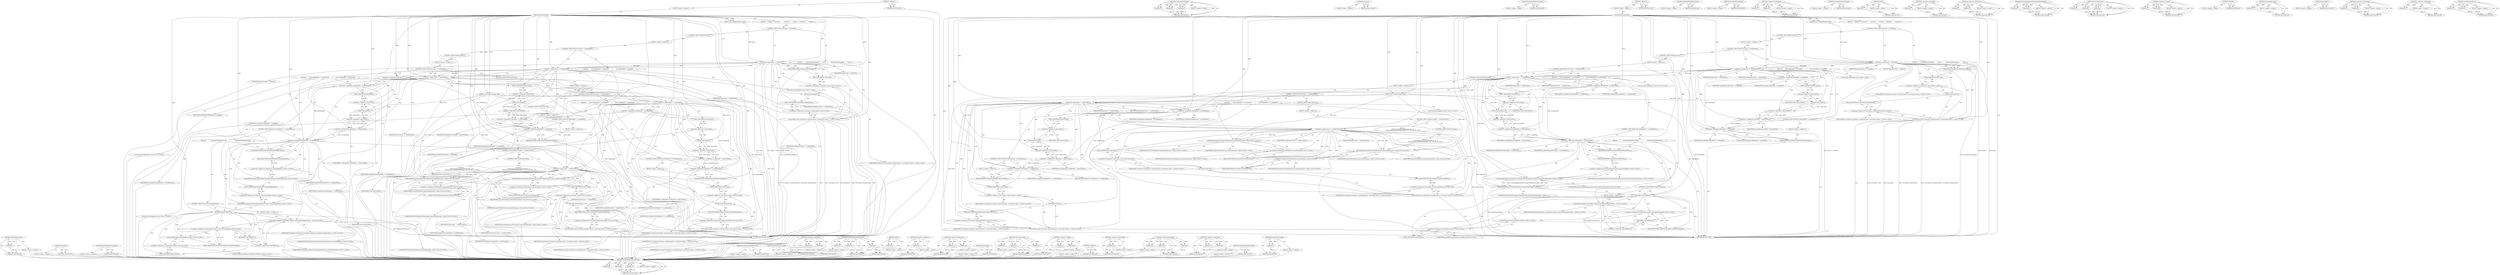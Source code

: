 digraph "pseudoStateChanged" {
vulnerable_254 [label=<(METHOD,HTMLElement.parseAttribute)>];
vulnerable_255 [label=<(PARAM,p1)>];
vulnerable_256 [label=<(PARAM,p2)>];
vulnerable_257 [label=<(PARAM,p3)>];
vulnerable_258 [label=<(BLOCK,&lt;empty&gt;,&lt;empty&gt;)>];
vulnerable_259 [label=<(METHOD_RETURN,ANY)>];
vulnerable_237 [label=<(METHOD,controlStateChanged)>];
vulnerable_238 [label=<(PARAM,p1)>];
vulnerable_239 [label=<(PARAM,p2)>];
vulnerable_240 [label=<(PARAM,p3)>];
vulnerable_241 [label=<(BLOCK,&lt;empty&gt;,&lt;empty&gt;)>];
vulnerable_242 [label=<(METHOD_RETURN,ANY)>];
vulnerable_197 [label=<(METHOD,document)>];
vulnerable_198 [label=<(BLOCK,&lt;empty&gt;,&lt;empty&gt;)>];
vulnerable_199 [label=<(METHOD_RETURN,ANY)>];
vulnerable_218 [label=<(METHOD,disabledAttributeChanged)>];
vulnerable_219 [label=<(BLOCK,&lt;empty&gt;,&lt;empty&gt;)>];
vulnerable_220 [label=<(METHOD_RETURN,ANY)>];
vulnerable_6 [label=<(METHOD,&lt;global&gt;)<SUB>1</SUB>>];
vulnerable_7 [label=<(BLOCK,&lt;empty&gt;,&lt;empty&gt;)<SUB>1</SUB>>];
vulnerable_8 [label=<(METHOD,parseAttribute)<SUB>1</SUB>>];
vulnerable_9 [label=<(PARAM,const QualifiedName&amp; name)<SUB>1</SUB>>];
vulnerable_10 [label=<(PARAM,const AtomicString&amp; value)<SUB>1</SUB>>];
vulnerable_11 [label=<(BLOCK,{
    if (name == formAttr) {
        formAttri...,{
    if (name == formAttr) {
        formAttri...)<SUB>2</SUB>>];
vulnerable_12 [label=<(CONTROL_STRUCTURE,IF,if (name == formAttr))<SUB>3</SUB>>];
vulnerable_13 [label=<(&lt;operator&gt;.equals,name == formAttr)<SUB>3</SUB>>];
vulnerable_14 [label=<(IDENTIFIER,name,name == formAttr)<SUB>3</SUB>>];
vulnerable_15 [label=<(IDENTIFIER,formAttr,name == formAttr)<SUB>3</SUB>>];
vulnerable_16 [label=<(BLOCK,{
        formAttributeChanged();
        UseCo...,{
        formAttributeChanged();
        UseCo...)<SUB>3</SUB>>];
vulnerable_17 [label=<(formAttributeChanged,formAttributeChanged())<SUB>4</SUB>>];
vulnerable_18 [label="<(UseCounter.count,UseCounter::count(document(), UseCounter::FormA...)<SUB>5</SUB>>"];
vulnerable_19 [label="<(&lt;operator&gt;.fieldAccess,UseCounter::count)<SUB>5</SUB>>"];
vulnerable_20 [label="<(IDENTIFIER,UseCounter,UseCounter::count(document(), UseCounter::FormA...)<SUB>5</SUB>>"];
vulnerable_21 [label=<(FIELD_IDENTIFIER,count,count)<SUB>5</SUB>>];
vulnerable_22 [label=<(document,document())<SUB>5</SUB>>];
vulnerable_23 [label="<(&lt;operator&gt;.fieldAccess,UseCounter::FormAttribute)<SUB>5</SUB>>"];
vulnerable_24 [label="<(IDENTIFIER,UseCounter,UseCounter::count(document(), UseCounter::FormA...)<SUB>5</SUB>>"];
vulnerable_25 [label=<(FIELD_IDENTIFIER,FormAttribute,FormAttribute)<SUB>5</SUB>>];
vulnerable_26 [label=<(CONTROL_STRUCTURE,ELSE,else)<SUB>6</SUB>>];
vulnerable_27 [label=<(BLOCK,&lt;empty&gt;,&lt;empty&gt;)<SUB>6</SUB>>];
vulnerable_28 [label=<(CONTROL_STRUCTURE,IF,if (name == disabledAttr))<SUB>6</SUB>>];
vulnerable_29 [label=<(&lt;operator&gt;.equals,name == disabledAttr)<SUB>6</SUB>>];
vulnerable_30 [label=<(IDENTIFIER,name,name == disabledAttr)<SUB>6</SUB>>];
vulnerable_31 [label=<(IDENTIFIER,disabledAttr,name == disabledAttr)<SUB>6</SUB>>];
vulnerable_32 [label=<(BLOCK,{
        bool oldDisabled = m_disabled;
      ...,{
        bool oldDisabled = m_disabled;
      ...)<SUB>6</SUB>>];
vulnerable_33 [label="<(LOCAL,bool oldDisabled: bool)<SUB>7</SUB>>"];
vulnerable_34 [label=<(&lt;operator&gt;.assignment,oldDisabled = m_disabled)<SUB>7</SUB>>];
vulnerable_35 [label=<(IDENTIFIER,oldDisabled,oldDisabled = m_disabled)<SUB>7</SUB>>];
vulnerable_36 [label=<(IDENTIFIER,m_disabled,oldDisabled = m_disabled)<SUB>7</SUB>>];
vulnerable_37 [label=<(&lt;operator&gt;.assignment,m_disabled = !value.isNull())<SUB>8</SUB>>];
vulnerable_38 [label=<(IDENTIFIER,m_disabled,m_disabled = !value.isNull())<SUB>8</SUB>>];
vulnerable_39 [label=<(&lt;operator&gt;.logicalNot,!value.isNull())<SUB>8</SUB>>];
vulnerable_40 [label=<(isNull,value.isNull())<SUB>8</SUB>>];
vulnerable_41 [label=<(&lt;operator&gt;.fieldAccess,value.isNull)<SUB>8</SUB>>];
vulnerable_42 [label=<(IDENTIFIER,value,value.isNull())<SUB>8</SUB>>];
vulnerable_43 [label=<(FIELD_IDENTIFIER,isNull,isNull)<SUB>8</SUB>>];
vulnerable_44 [label=<(CONTROL_STRUCTURE,IF,if (oldDisabled != m_disabled))<SUB>9</SUB>>];
vulnerable_45 [label=<(&lt;operator&gt;.notEquals,oldDisabled != m_disabled)<SUB>9</SUB>>];
vulnerable_46 [label=<(IDENTIFIER,oldDisabled,oldDisabled != m_disabled)<SUB>9</SUB>>];
vulnerable_47 [label=<(IDENTIFIER,m_disabled,oldDisabled != m_disabled)<SUB>9</SUB>>];
vulnerable_48 [label=<(BLOCK,&lt;empty&gt;,&lt;empty&gt;)<SUB>10</SUB>>];
vulnerable_49 [label=<(disabledAttributeChanged,disabledAttributeChanged())<SUB>10</SUB>>];
vulnerable_50 [label=<(CONTROL_STRUCTURE,ELSE,else)<SUB>11</SUB>>];
vulnerable_51 [label=<(BLOCK,&lt;empty&gt;,&lt;empty&gt;)<SUB>11</SUB>>];
vulnerable_52 [label=<(CONTROL_STRUCTURE,IF,if (name == readonlyAttr))<SUB>11</SUB>>];
vulnerable_53 [label=<(&lt;operator&gt;.equals,name == readonlyAttr)<SUB>11</SUB>>];
vulnerable_54 [label=<(IDENTIFIER,name,name == readonlyAttr)<SUB>11</SUB>>];
vulnerable_55 [label=<(IDENTIFIER,readonlyAttr,name == readonlyAttr)<SUB>11</SUB>>];
vulnerable_56 [label=<(BLOCK,{
        bool wasReadOnly = m_isReadOnly;
    ...,{
        bool wasReadOnly = m_isReadOnly;
    ...)<SUB>11</SUB>>];
vulnerable_57 [label="<(LOCAL,bool wasReadOnly: bool)<SUB>12</SUB>>"];
vulnerable_58 [label=<(&lt;operator&gt;.assignment,wasReadOnly = m_isReadOnly)<SUB>12</SUB>>];
vulnerable_59 [label=<(IDENTIFIER,wasReadOnly,wasReadOnly = m_isReadOnly)<SUB>12</SUB>>];
vulnerable_60 [label=<(IDENTIFIER,m_isReadOnly,wasReadOnly = m_isReadOnly)<SUB>12</SUB>>];
vulnerable_61 [label=<(&lt;operator&gt;.assignment,m_isReadOnly = !value.isNull())<SUB>13</SUB>>];
vulnerable_62 [label=<(IDENTIFIER,m_isReadOnly,m_isReadOnly = !value.isNull())<SUB>13</SUB>>];
vulnerable_63 [label=<(&lt;operator&gt;.logicalNot,!value.isNull())<SUB>13</SUB>>];
vulnerable_64 [label=<(isNull,value.isNull())<SUB>13</SUB>>];
vulnerable_65 [label=<(&lt;operator&gt;.fieldAccess,value.isNull)<SUB>13</SUB>>];
vulnerable_66 [label=<(IDENTIFIER,value,value.isNull())<SUB>13</SUB>>];
vulnerable_67 [label=<(FIELD_IDENTIFIER,isNull,isNull)<SUB>13</SUB>>];
vulnerable_68 [label=<(CONTROL_STRUCTURE,IF,if (wasReadOnly != m_isReadOnly))<SUB>14</SUB>>];
vulnerable_69 [label=<(&lt;operator&gt;.notEquals,wasReadOnly != m_isReadOnly)<SUB>14</SUB>>];
vulnerable_70 [label=<(IDENTIFIER,wasReadOnly,wasReadOnly != m_isReadOnly)<SUB>14</SUB>>];
vulnerable_71 [label=<(IDENTIFIER,m_isReadOnly,wasReadOnly != m_isReadOnly)<SUB>14</SUB>>];
vulnerable_72 [label=<(BLOCK,{
             setNeedsWillValidateCheck();
   ...,{
             setNeedsWillValidateCheck();
   ...)<SUB>14</SUB>>];
vulnerable_73 [label=<(setNeedsWillValidateCheck,setNeedsWillValidateCheck())<SUB>15</SUB>>];
vulnerable_74 [label=<(setNeedsStyleRecalc,setNeedsStyleRecalc(SubtreeStyleChange, StyleCh...)<SUB>16</SUB>>];
vulnerable_75 [label=<(IDENTIFIER,SubtreeStyleChange,setNeedsStyleRecalc(SubtreeStyleChange, StyleCh...)<SUB>16</SUB>>];
vulnerable_76 [label="<(StyleChangeReasonForTracing.fromAttribute,StyleChangeReasonForTracing::fromAttribute(name))<SUB>16</SUB>>"];
vulnerable_77 [label="<(&lt;operator&gt;.fieldAccess,StyleChangeReasonForTracing::fromAttribute)<SUB>16</SUB>>"];
vulnerable_78 [label="<(IDENTIFIER,StyleChangeReasonForTracing,StyleChangeReasonForTracing::fromAttribute(name))<SUB>16</SUB>>"];
vulnerable_79 [label=<(FIELD_IDENTIFIER,fromAttribute,fromAttribute)<SUB>16</SUB>>];
vulnerable_80 [label="<(IDENTIFIER,name,StyleChangeReasonForTracing::fromAttribute(name))<SUB>16</SUB>>"];
vulnerable_81 [label=<(CONTROL_STRUCTURE,IF,if (layoutObject()))<SUB>17</SUB>>];
vulnerable_82 [label=<(layoutObject,layoutObject())<SUB>17</SUB>>];
vulnerable_83 [label=<(BLOCK,&lt;empty&gt;,&lt;empty&gt;)<SUB>18</SUB>>];
vulnerable_84 [label="<(controlStateChanged,LayoutTheme::theme().controlStateChanged(*layou...)<SUB>18</SUB>>"];
vulnerable_85 [label="<(&lt;operator&gt;.fieldAccess,LayoutTheme::theme().controlStateChanged)<SUB>18</SUB>>"];
vulnerable_86 [label="<(LayoutTheme.theme,LayoutTheme::theme())<SUB>18</SUB>>"];
vulnerable_87 [label="<(&lt;operator&gt;.fieldAccess,LayoutTheme::theme)<SUB>18</SUB>>"];
vulnerable_88 [label="<(IDENTIFIER,LayoutTheme,LayoutTheme::theme())<SUB>18</SUB>>"];
vulnerable_89 [label=<(FIELD_IDENTIFIER,theme,theme)<SUB>18</SUB>>];
vulnerable_90 [label=<(FIELD_IDENTIFIER,controlStateChanged,controlStateChanged)<SUB>18</SUB>>];
vulnerable_91 [label=<(&lt;operator&gt;.indirection,*layoutObject())<SUB>18</SUB>>];
vulnerable_92 [label=<(layoutObject,layoutObject())<SUB>18</SUB>>];
vulnerable_93 [label="<(IDENTIFIER,ReadOnlyControlState,LayoutTheme::theme().controlStateChanged(*layou...)<SUB>18</SUB>>"];
vulnerable_94 [label=<(CONTROL_STRUCTURE,ELSE,else)<SUB>20</SUB>>];
vulnerable_95 [label=<(BLOCK,&lt;empty&gt;,&lt;empty&gt;)<SUB>20</SUB>>];
vulnerable_96 [label=<(CONTROL_STRUCTURE,IF,if (name == requiredAttr))<SUB>20</SUB>>];
vulnerable_97 [label=<(&lt;operator&gt;.equals,name == requiredAttr)<SUB>20</SUB>>];
vulnerable_98 [label=<(IDENTIFIER,name,name == requiredAttr)<SUB>20</SUB>>];
vulnerable_99 [label=<(IDENTIFIER,requiredAttr,name == requiredAttr)<SUB>20</SUB>>];
vulnerable_100 [label=<(BLOCK,{
        bool wasRequired = m_isRequired;
    ...,{
        bool wasRequired = m_isRequired;
    ...)<SUB>20</SUB>>];
vulnerable_101 [label="<(LOCAL,bool wasRequired: bool)<SUB>21</SUB>>"];
vulnerable_102 [label=<(&lt;operator&gt;.assignment,wasRequired = m_isRequired)<SUB>21</SUB>>];
vulnerable_103 [label=<(IDENTIFIER,wasRequired,wasRequired = m_isRequired)<SUB>21</SUB>>];
vulnerable_104 [label=<(IDENTIFIER,m_isRequired,wasRequired = m_isRequired)<SUB>21</SUB>>];
vulnerable_105 [label=<(&lt;operator&gt;.assignment,m_isRequired = !value.isNull())<SUB>22</SUB>>];
vulnerable_106 [label=<(IDENTIFIER,m_isRequired,m_isRequired = !value.isNull())<SUB>22</SUB>>];
vulnerable_107 [label=<(&lt;operator&gt;.logicalNot,!value.isNull())<SUB>22</SUB>>];
vulnerable_108 [label=<(isNull,value.isNull())<SUB>22</SUB>>];
vulnerable_109 [label=<(&lt;operator&gt;.fieldAccess,value.isNull)<SUB>22</SUB>>];
vulnerable_110 [label=<(IDENTIFIER,value,value.isNull())<SUB>22</SUB>>];
vulnerable_111 [label=<(FIELD_IDENTIFIER,isNull,isNull)<SUB>22</SUB>>];
vulnerable_112 [label=<(CONTROL_STRUCTURE,IF,if (wasRequired != m_isRequired))<SUB>23</SUB>>];
vulnerable_113 [label=<(&lt;operator&gt;.notEquals,wasRequired != m_isRequired)<SUB>23</SUB>>];
vulnerable_114 [label=<(IDENTIFIER,wasRequired,wasRequired != m_isRequired)<SUB>23</SUB>>];
vulnerable_115 [label=<(IDENTIFIER,m_isRequired,wasRequired != m_isRequired)<SUB>23</SUB>>];
vulnerable_116 [label=<(BLOCK,&lt;empty&gt;,&lt;empty&gt;)<SUB>24</SUB>>];
vulnerable_117 [label=<(requiredAttributeChanged,requiredAttributeChanged())<SUB>24</SUB>>];
vulnerable_118 [label="<(UseCounter.count,UseCounter::count(document(), UseCounter::Requi...)<SUB>25</SUB>>"];
vulnerable_119 [label="<(&lt;operator&gt;.fieldAccess,UseCounter::count)<SUB>25</SUB>>"];
vulnerable_120 [label="<(IDENTIFIER,UseCounter,UseCounter::count(document(), UseCounter::Requi...)<SUB>25</SUB>>"];
vulnerable_121 [label=<(FIELD_IDENTIFIER,count,count)<SUB>25</SUB>>];
vulnerable_122 [label=<(document,document())<SUB>25</SUB>>];
vulnerable_123 [label="<(&lt;operator&gt;.fieldAccess,UseCounter::RequiredAttribute)<SUB>25</SUB>>"];
vulnerable_124 [label="<(IDENTIFIER,UseCounter,UseCounter::count(document(), UseCounter::Requi...)<SUB>25</SUB>>"];
vulnerable_125 [label=<(FIELD_IDENTIFIER,RequiredAttribute,RequiredAttribute)<SUB>25</SUB>>];
vulnerable_126 [label=<(CONTROL_STRUCTURE,ELSE,else)<SUB>26</SUB>>];
vulnerable_127 [label=<(BLOCK,&lt;empty&gt;,&lt;empty&gt;)<SUB>26</SUB>>];
vulnerable_128 [label=<(CONTROL_STRUCTURE,IF,if (name == autofocusAttr))<SUB>26</SUB>>];
vulnerable_129 [label=<(&lt;operator&gt;.equals,name == autofocusAttr)<SUB>26</SUB>>];
vulnerable_130 [label=<(IDENTIFIER,name,name == autofocusAttr)<SUB>26</SUB>>];
vulnerable_131 [label=<(IDENTIFIER,autofocusAttr,name == autofocusAttr)<SUB>26</SUB>>];
vulnerable_132 [label="<(BLOCK,{
        HTMLElement::parseAttribute(name, val...,{
        HTMLElement::parseAttribute(name, val...)<SUB>26</SUB>>"];
vulnerable_133 [label="<(HTMLElement.parseAttribute,HTMLElement::parseAttribute(name, value))<SUB>27</SUB>>"];
vulnerable_134 [label="<(&lt;operator&gt;.fieldAccess,HTMLElement::parseAttribute)<SUB>27</SUB>>"];
vulnerable_135 [label="<(IDENTIFIER,HTMLElement,HTMLElement::parseAttribute(name, value))<SUB>27</SUB>>"];
vulnerable_136 [label=<(FIELD_IDENTIFIER,parseAttribute,parseAttribute)<SUB>27</SUB>>];
vulnerable_137 [label="<(IDENTIFIER,name,HTMLElement::parseAttribute(name, value))<SUB>27</SUB>>"];
vulnerable_138 [label="<(IDENTIFIER,value,HTMLElement::parseAttribute(name, value))<SUB>27</SUB>>"];
vulnerable_139 [label="<(UseCounter.count,UseCounter::count(document(), UseCounter::AutoF...)<SUB>28</SUB>>"];
vulnerable_140 [label="<(&lt;operator&gt;.fieldAccess,UseCounter::count)<SUB>28</SUB>>"];
vulnerable_141 [label="<(IDENTIFIER,UseCounter,UseCounter::count(document(), UseCounter::AutoF...)<SUB>28</SUB>>"];
vulnerable_142 [label=<(FIELD_IDENTIFIER,count,count)<SUB>28</SUB>>];
vulnerable_143 [label=<(document,document())<SUB>28</SUB>>];
vulnerable_144 [label="<(&lt;operator&gt;.fieldAccess,UseCounter::AutoFocusAttribute)<SUB>28</SUB>>"];
vulnerable_145 [label="<(IDENTIFIER,UseCounter,UseCounter::count(document(), UseCounter::AutoF...)<SUB>28</SUB>>"];
vulnerable_146 [label=<(FIELD_IDENTIFIER,AutoFocusAttribute,AutoFocusAttribute)<SUB>28</SUB>>];
vulnerable_147 [label=<(CONTROL_STRUCTURE,ELSE,else)<SUB>29</SUB>>];
vulnerable_148 [label="<(BLOCK,{
        HTMLElement::parseAttribute(name, val...,{
        HTMLElement::parseAttribute(name, val...)<SUB>29</SUB>>"];
vulnerable_149 [label="<(HTMLElement.parseAttribute,HTMLElement::parseAttribute(name, value))<SUB>30</SUB>>"];
vulnerable_150 [label="<(&lt;operator&gt;.fieldAccess,HTMLElement::parseAttribute)<SUB>30</SUB>>"];
vulnerable_151 [label="<(IDENTIFIER,HTMLElement,HTMLElement::parseAttribute(name, value))<SUB>30</SUB>>"];
vulnerable_152 [label=<(FIELD_IDENTIFIER,parseAttribute,parseAttribute)<SUB>30</SUB>>];
vulnerable_153 [label="<(IDENTIFIER,name,HTMLElement::parseAttribute(name, value))<SUB>30</SUB>>"];
vulnerable_154 [label="<(IDENTIFIER,value,HTMLElement::parseAttribute(name, value))<SUB>30</SUB>>"];
vulnerable_155 [label=<(METHOD_RETURN,void)<SUB>1</SUB>>];
vulnerable_157 [label=<(METHOD_RETURN,ANY)<SUB>1</SUB>>];
vulnerable_221 [label=<(METHOD,setNeedsWillValidateCheck)>];
vulnerable_222 [label=<(BLOCK,&lt;empty&gt;,&lt;empty&gt;)>];
vulnerable_223 [label=<(METHOD_RETURN,ANY)>];
vulnerable_183 [label=<(METHOD,formAttributeChanged)>];
vulnerable_184 [label=<(BLOCK,&lt;empty&gt;,&lt;empty&gt;)>];
vulnerable_185 [label=<(METHOD_RETURN,ANY)>];
vulnerable_213 [label=<(METHOD,&lt;operator&gt;.notEquals)>];
vulnerable_214 [label=<(PARAM,p1)>];
vulnerable_215 [label=<(PARAM,p2)>];
vulnerable_216 [label=<(BLOCK,&lt;empty&gt;,&lt;empty&gt;)>];
vulnerable_217 [label=<(METHOD_RETURN,ANY)>];
vulnerable_251 [label=<(METHOD,requiredAttributeChanged)>];
vulnerable_252 [label=<(BLOCK,&lt;empty&gt;,&lt;empty&gt;)>];
vulnerable_253 [label=<(METHOD_RETURN,ANY)>];
vulnerable_209 [label=<(METHOD,isNull)>];
vulnerable_210 [label=<(PARAM,p1)>];
vulnerable_211 [label=<(BLOCK,&lt;empty&gt;,&lt;empty&gt;)>];
vulnerable_212 [label=<(METHOD_RETURN,ANY)>];
vulnerable_205 [label=<(METHOD,&lt;operator&gt;.logicalNot)>];
vulnerable_206 [label=<(PARAM,p1)>];
vulnerable_207 [label=<(BLOCK,&lt;empty&gt;,&lt;empty&gt;)>];
vulnerable_208 [label=<(METHOD_RETURN,ANY)>];
vulnerable_192 [label=<(METHOD,&lt;operator&gt;.fieldAccess)>];
vulnerable_193 [label=<(PARAM,p1)>];
vulnerable_194 [label=<(PARAM,p2)>];
vulnerable_195 [label=<(BLOCK,&lt;empty&gt;,&lt;empty&gt;)>];
vulnerable_196 [label=<(METHOD_RETURN,ANY)>];
vulnerable_229 [label=<(METHOD,StyleChangeReasonForTracing.fromAttribute)>];
vulnerable_230 [label=<(PARAM,p1)>];
vulnerable_231 [label=<(PARAM,p2)>];
vulnerable_232 [label=<(BLOCK,&lt;empty&gt;,&lt;empty&gt;)>];
vulnerable_233 [label=<(METHOD_RETURN,ANY)>];
vulnerable_186 [label=<(METHOD,UseCounter.count)>];
vulnerable_187 [label=<(PARAM,p1)>];
vulnerable_188 [label=<(PARAM,p2)>];
vulnerable_189 [label=<(PARAM,p3)>];
vulnerable_190 [label=<(BLOCK,&lt;empty&gt;,&lt;empty&gt;)>];
vulnerable_191 [label=<(METHOD_RETURN,ANY)>];
vulnerable_178 [label=<(METHOD,&lt;operator&gt;.equals)>];
vulnerable_179 [label=<(PARAM,p1)>];
vulnerable_180 [label=<(PARAM,p2)>];
vulnerable_181 [label=<(BLOCK,&lt;empty&gt;,&lt;empty&gt;)>];
vulnerable_182 [label=<(METHOD_RETURN,ANY)>];
vulnerable_172 [label=<(METHOD,&lt;global&gt;)<SUB>1</SUB>>];
vulnerable_173 [label=<(BLOCK,&lt;empty&gt;,&lt;empty&gt;)>];
vulnerable_174 [label=<(METHOD_RETURN,ANY)>];
vulnerable_243 [label=<(METHOD,LayoutTheme.theme)>];
vulnerable_244 [label=<(PARAM,p1)>];
vulnerable_245 [label=<(BLOCK,&lt;empty&gt;,&lt;empty&gt;)>];
vulnerable_246 [label=<(METHOD_RETURN,ANY)>];
vulnerable_234 [label=<(METHOD,layoutObject)>];
vulnerable_235 [label=<(BLOCK,&lt;empty&gt;,&lt;empty&gt;)>];
vulnerable_236 [label=<(METHOD_RETURN,ANY)>];
vulnerable_200 [label=<(METHOD,&lt;operator&gt;.assignment)>];
vulnerable_201 [label=<(PARAM,p1)>];
vulnerable_202 [label=<(PARAM,p2)>];
vulnerable_203 [label=<(BLOCK,&lt;empty&gt;,&lt;empty&gt;)>];
vulnerable_204 [label=<(METHOD_RETURN,ANY)>];
vulnerable_247 [label=<(METHOD,&lt;operator&gt;.indirection)>];
vulnerable_248 [label=<(PARAM,p1)>];
vulnerable_249 [label=<(BLOCK,&lt;empty&gt;,&lt;empty&gt;)>];
vulnerable_250 [label=<(METHOD_RETURN,ANY)>];
vulnerable_224 [label=<(METHOD,setNeedsStyleRecalc)>];
vulnerable_225 [label=<(PARAM,p1)>];
vulnerable_226 [label=<(PARAM,p2)>];
vulnerable_227 [label=<(BLOCK,&lt;empty&gt;,&lt;empty&gt;)>];
vulnerable_228 [label=<(METHOD_RETURN,ANY)>];
fixed_238 [label=<(METHOD,LayoutTheme.theme)>];
fixed_239 [label=<(PARAM,p1)>];
fixed_240 [label=<(BLOCK,&lt;empty&gt;,&lt;empty&gt;)>];
fixed_241 [label=<(METHOD_RETURN,ANY)>];
fixed_198 [label=<(METHOD,document)>];
fixed_199 [label=<(BLOCK,&lt;empty&gt;,&lt;empty&gt;)>];
fixed_200 [label=<(METHOD_RETURN,ANY)>];
fixed_219 [label=<(METHOD,disabledAttributeChanged)>];
fixed_220 [label=<(BLOCK,&lt;empty&gt;,&lt;empty&gt;)>];
fixed_221 [label=<(METHOD_RETURN,ANY)>];
fixed_6 [label=<(METHOD,&lt;global&gt;)<SUB>1</SUB>>];
fixed_7 [label=<(BLOCK,&lt;empty&gt;,&lt;empty&gt;)<SUB>1</SUB>>];
fixed_8 [label=<(METHOD,parseAttribute)<SUB>1</SUB>>];
fixed_9 [label=<(PARAM,const QualifiedName&amp; name)<SUB>1</SUB>>];
fixed_10 [label=<(PARAM,const AtomicString&amp; value)<SUB>1</SUB>>];
fixed_11 [label=<(BLOCK,{
    if (name == formAttr) {
        formAttri...,{
    if (name == formAttr) {
        formAttri...)<SUB>2</SUB>>];
fixed_12 [label=<(CONTROL_STRUCTURE,IF,if (name == formAttr))<SUB>3</SUB>>];
fixed_13 [label=<(&lt;operator&gt;.equals,name == formAttr)<SUB>3</SUB>>];
fixed_14 [label=<(IDENTIFIER,name,name == formAttr)<SUB>3</SUB>>];
fixed_15 [label=<(IDENTIFIER,formAttr,name == formAttr)<SUB>3</SUB>>];
fixed_16 [label=<(BLOCK,{
        formAttributeChanged();
        UseCo...,{
        formAttributeChanged();
        UseCo...)<SUB>3</SUB>>];
fixed_17 [label=<(formAttributeChanged,formAttributeChanged())<SUB>4</SUB>>];
fixed_18 [label="<(UseCounter.count,UseCounter::count(document(), UseCounter::FormA...)<SUB>5</SUB>>"];
fixed_19 [label="<(&lt;operator&gt;.fieldAccess,UseCounter::count)<SUB>5</SUB>>"];
fixed_20 [label="<(IDENTIFIER,UseCounter,UseCounter::count(document(), UseCounter::FormA...)<SUB>5</SUB>>"];
fixed_21 [label=<(FIELD_IDENTIFIER,count,count)<SUB>5</SUB>>];
fixed_22 [label=<(document,document())<SUB>5</SUB>>];
fixed_23 [label="<(&lt;operator&gt;.fieldAccess,UseCounter::FormAttribute)<SUB>5</SUB>>"];
fixed_24 [label="<(IDENTIFIER,UseCounter,UseCounter::count(document(), UseCounter::FormA...)<SUB>5</SUB>>"];
fixed_25 [label=<(FIELD_IDENTIFIER,FormAttribute,FormAttribute)<SUB>5</SUB>>];
fixed_26 [label=<(CONTROL_STRUCTURE,ELSE,else)<SUB>6</SUB>>];
fixed_27 [label=<(BLOCK,&lt;empty&gt;,&lt;empty&gt;)<SUB>6</SUB>>];
fixed_28 [label=<(CONTROL_STRUCTURE,IF,if (name == disabledAttr))<SUB>6</SUB>>];
fixed_29 [label=<(&lt;operator&gt;.equals,name == disabledAttr)<SUB>6</SUB>>];
fixed_30 [label=<(IDENTIFIER,name,name == disabledAttr)<SUB>6</SUB>>];
fixed_31 [label=<(IDENTIFIER,disabledAttr,name == disabledAttr)<SUB>6</SUB>>];
fixed_32 [label=<(BLOCK,{
        bool oldDisabled = m_disabled;
      ...,{
        bool oldDisabled = m_disabled;
      ...)<SUB>6</SUB>>];
fixed_33 [label="<(LOCAL,bool oldDisabled: bool)<SUB>7</SUB>>"];
fixed_34 [label=<(&lt;operator&gt;.assignment,oldDisabled = m_disabled)<SUB>7</SUB>>];
fixed_35 [label=<(IDENTIFIER,oldDisabled,oldDisabled = m_disabled)<SUB>7</SUB>>];
fixed_36 [label=<(IDENTIFIER,m_disabled,oldDisabled = m_disabled)<SUB>7</SUB>>];
fixed_37 [label=<(&lt;operator&gt;.assignment,m_disabled = !value.isNull())<SUB>8</SUB>>];
fixed_38 [label=<(IDENTIFIER,m_disabled,m_disabled = !value.isNull())<SUB>8</SUB>>];
fixed_39 [label=<(&lt;operator&gt;.logicalNot,!value.isNull())<SUB>8</SUB>>];
fixed_40 [label=<(isNull,value.isNull())<SUB>8</SUB>>];
fixed_41 [label=<(&lt;operator&gt;.fieldAccess,value.isNull)<SUB>8</SUB>>];
fixed_42 [label=<(IDENTIFIER,value,value.isNull())<SUB>8</SUB>>];
fixed_43 [label=<(FIELD_IDENTIFIER,isNull,isNull)<SUB>8</SUB>>];
fixed_44 [label=<(CONTROL_STRUCTURE,IF,if (oldDisabled != m_disabled))<SUB>9</SUB>>];
fixed_45 [label=<(&lt;operator&gt;.notEquals,oldDisabled != m_disabled)<SUB>9</SUB>>];
fixed_46 [label=<(IDENTIFIER,oldDisabled,oldDisabled != m_disabled)<SUB>9</SUB>>];
fixed_47 [label=<(IDENTIFIER,m_disabled,oldDisabled != m_disabled)<SUB>9</SUB>>];
fixed_48 [label=<(BLOCK,&lt;empty&gt;,&lt;empty&gt;)<SUB>10</SUB>>];
fixed_49 [label=<(disabledAttributeChanged,disabledAttributeChanged())<SUB>10</SUB>>];
fixed_50 [label=<(CONTROL_STRUCTURE,ELSE,else)<SUB>11</SUB>>];
fixed_51 [label=<(BLOCK,&lt;empty&gt;,&lt;empty&gt;)<SUB>11</SUB>>];
fixed_52 [label=<(CONTROL_STRUCTURE,IF,if (name == readonlyAttr))<SUB>11</SUB>>];
fixed_53 [label=<(&lt;operator&gt;.equals,name == readonlyAttr)<SUB>11</SUB>>];
fixed_54 [label=<(IDENTIFIER,name,name == readonlyAttr)<SUB>11</SUB>>];
fixed_55 [label=<(IDENTIFIER,readonlyAttr,name == readonlyAttr)<SUB>11</SUB>>];
fixed_56 [label=<(BLOCK,{
        bool wasReadOnly = m_isReadOnly;
    ...,{
        bool wasReadOnly = m_isReadOnly;
    ...)<SUB>11</SUB>>];
fixed_57 [label="<(LOCAL,bool wasReadOnly: bool)<SUB>12</SUB>>"];
fixed_58 [label=<(&lt;operator&gt;.assignment,wasReadOnly = m_isReadOnly)<SUB>12</SUB>>];
fixed_59 [label=<(IDENTIFIER,wasReadOnly,wasReadOnly = m_isReadOnly)<SUB>12</SUB>>];
fixed_60 [label=<(IDENTIFIER,m_isReadOnly,wasReadOnly = m_isReadOnly)<SUB>12</SUB>>];
fixed_61 [label=<(&lt;operator&gt;.assignment,m_isReadOnly = !value.isNull())<SUB>13</SUB>>];
fixed_62 [label=<(IDENTIFIER,m_isReadOnly,m_isReadOnly = !value.isNull())<SUB>13</SUB>>];
fixed_63 [label=<(&lt;operator&gt;.logicalNot,!value.isNull())<SUB>13</SUB>>];
fixed_64 [label=<(isNull,value.isNull())<SUB>13</SUB>>];
fixed_65 [label=<(&lt;operator&gt;.fieldAccess,value.isNull)<SUB>13</SUB>>];
fixed_66 [label=<(IDENTIFIER,value,value.isNull())<SUB>13</SUB>>];
fixed_67 [label=<(FIELD_IDENTIFIER,isNull,isNull)<SUB>13</SUB>>];
fixed_68 [label=<(CONTROL_STRUCTURE,IF,if (wasReadOnly != m_isReadOnly))<SUB>14</SUB>>];
fixed_69 [label=<(&lt;operator&gt;.notEquals,wasReadOnly != m_isReadOnly)<SUB>14</SUB>>];
fixed_70 [label=<(IDENTIFIER,wasReadOnly,wasReadOnly != m_isReadOnly)<SUB>14</SUB>>];
fixed_71 [label=<(IDENTIFIER,m_isReadOnly,wasReadOnly != m_isReadOnly)<SUB>14</SUB>>];
fixed_72 [label=<(BLOCK,{
             setNeedsWillValidateCheck();
   ...,{
             setNeedsWillValidateCheck();
   ...)<SUB>14</SUB>>];
fixed_73 [label=<(setNeedsWillValidateCheck,setNeedsWillValidateCheck())<SUB>15</SUB>>];
fixed_74 [label="<(pseudoStateChanged,pseudoStateChanged(CSSSelector::PseudoReadOnly))<SUB>16</SUB>>"];
fixed_75 [label="<(&lt;operator&gt;.fieldAccess,CSSSelector::PseudoReadOnly)<SUB>16</SUB>>"];
fixed_76 [label="<(IDENTIFIER,CSSSelector,pseudoStateChanged(CSSSelector::PseudoReadOnly))<SUB>16</SUB>>"];
fixed_77 [label=<(FIELD_IDENTIFIER,PseudoReadOnly,PseudoReadOnly)<SUB>16</SUB>>];
fixed_78 [label="<(pseudoStateChanged,pseudoStateChanged(CSSSelector::PseudoReadWrite))<SUB>17</SUB>>"];
fixed_79 [label="<(&lt;operator&gt;.fieldAccess,CSSSelector::PseudoReadWrite)<SUB>17</SUB>>"];
fixed_80 [label="<(IDENTIFIER,CSSSelector,pseudoStateChanged(CSSSelector::PseudoReadWrite))<SUB>17</SUB>>"];
fixed_81 [label=<(FIELD_IDENTIFIER,PseudoReadWrite,PseudoReadWrite)<SUB>17</SUB>>];
fixed_82 [label=<(CONTROL_STRUCTURE,IF,if (layoutObject()))<SUB>18</SUB>>];
fixed_83 [label=<(layoutObject,layoutObject())<SUB>18</SUB>>];
fixed_84 [label=<(BLOCK,&lt;empty&gt;,&lt;empty&gt;)<SUB>19</SUB>>];
fixed_85 [label="<(controlStateChanged,LayoutTheme::theme().controlStateChanged(*layou...)<SUB>19</SUB>>"];
fixed_86 [label="<(&lt;operator&gt;.fieldAccess,LayoutTheme::theme().controlStateChanged)<SUB>19</SUB>>"];
fixed_87 [label="<(LayoutTheme.theme,LayoutTheme::theme())<SUB>19</SUB>>"];
fixed_88 [label="<(&lt;operator&gt;.fieldAccess,LayoutTheme::theme)<SUB>19</SUB>>"];
fixed_89 [label="<(IDENTIFIER,LayoutTheme,LayoutTheme::theme())<SUB>19</SUB>>"];
fixed_90 [label=<(FIELD_IDENTIFIER,theme,theme)<SUB>19</SUB>>];
fixed_91 [label=<(FIELD_IDENTIFIER,controlStateChanged,controlStateChanged)<SUB>19</SUB>>];
fixed_92 [label=<(&lt;operator&gt;.indirection,*layoutObject())<SUB>19</SUB>>];
fixed_93 [label=<(layoutObject,layoutObject())<SUB>19</SUB>>];
fixed_94 [label="<(IDENTIFIER,ReadOnlyControlState,LayoutTheme::theme().controlStateChanged(*layou...)<SUB>19</SUB>>"];
fixed_95 [label=<(CONTROL_STRUCTURE,ELSE,else)<SUB>21</SUB>>];
fixed_96 [label=<(BLOCK,&lt;empty&gt;,&lt;empty&gt;)<SUB>21</SUB>>];
fixed_97 [label=<(CONTROL_STRUCTURE,IF,if (name == requiredAttr))<SUB>21</SUB>>];
fixed_98 [label=<(&lt;operator&gt;.equals,name == requiredAttr)<SUB>21</SUB>>];
fixed_99 [label=<(IDENTIFIER,name,name == requiredAttr)<SUB>21</SUB>>];
fixed_100 [label=<(IDENTIFIER,requiredAttr,name == requiredAttr)<SUB>21</SUB>>];
fixed_101 [label=<(BLOCK,{
        bool wasRequired = m_isRequired;
    ...,{
        bool wasRequired = m_isRequired;
    ...)<SUB>21</SUB>>];
fixed_102 [label="<(LOCAL,bool wasRequired: bool)<SUB>22</SUB>>"];
fixed_103 [label=<(&lt;operator&gt;.assignment,wasRequired = m_isRequired)<SUB>22</SUB>>];
fixed_104 [label=<(IDENTIFIER,wasRequired,wasRequired = m_isRequired)<SUB>22</SUB>>];
fixed_105 [label=<(IDENTIFIER,m_isRequired,wasRequired = m_isRequired)<SUB>22</SUB>>];
fixed_106 [label=<(&lt;operator&gt;.assignment,m_isRequired = !value.isNull())<SUB>23</SUB>>];
fixed_107 [label=<(IDENTIFIER,m_isRequired,m_isRequired = !value.isNull())<SUB>23</SUB>>];
fixed_108 [label=<(&lt;operator&gt;.logicalNot,!value.isNull())<SUB>23</SUB>>];
fixed_109 [label=<(isNull,value.isNull())<SUB>23</SUB>>];
fixed_110 [label=<(&lt;operator&gt;.fieldAccess,value.isNull)<SUB>23</SUB>>];
fixed_111 [label=<(IDENTIFIER,value,value.isNull())<SUB>23</SUB>>];
fixed_112 [label=<(FIELD_IDENTIFIER,isNull,isNull)<SUB>23</SUB>>];
fixed_113 [label=<(CONTROL_STRUCTURE,IF,if (wasRequired != m_isRequired))<SUB>24</SUB>>];
fixed_114 [label=<(&lt;operator&gt;.notEquals,wasRequired != m_isRequired)<SUB>24</SUB>>];
fixed_115 [label=<(IDENTIFIER,wasRequired,wasRequired != m_isRequired)<SUB>24</SUB>>];
fixed_116 [label=<(IDENTIFIER,m_isRequired,wasRequired != m_isRequired)<SUB>24</SUB>>];
fixed_117 [label=<(BLOCK,&lt;empty&gt;,&lt;empty&gt;)<SUB>25</SUB>>];
fixed_118 [label=<(requiredAttributeChanged,requiredAttributeChanged())<SUB>25</SUB>>];
fixed_119 [label="<(UseCounter.count,UseCounter::count(document(), UseCounter::Requi...)<SUB>26</SUB>>"];
fixed_120 [label="<(&lt;operator&gt;.fieldAccess,UseCounter::count)<SUB>26</SUB>>"];
fixed_121 [label="<(IDENTIFIER,UseCounter,UseCounter::count(document(), UseCounter::Requi...)<SUB>26</SUB>>"];
fixed_122 [label=<(FIELD_IDENTIFIER,count,count)<SUB>26</SUB>>];
fixed_123 [label=<(document,document())<SUB>26</SUB>>];
fixed_124 [label="<(&lt;operator&gt;.fieldAccess,UseCounter::RequiredAttribute)<SUB>26</SUB>>"];
fixed_125 [label="<(IDENTIFIER,UseCounter,UseCounter::count(document(), UseCounter::Requi...)<SUB>26</SUB>>"];
fixed_126 [label=<(FIELD_IDENTIFIER,RequiredAttribute,RequiredAttribute)<SUB>26</SUB>>];
fixed_127 [label=<(CONTROL_STRUCTURE,ELSE,else)<SUB>27</SUB>>];
fixed_128 [label=<(BLOCK,&lt;empty&gt;,&lt;empty&gt;)<SUB>27</SUB>>];
fixed_129 [label=<(CONTROL_STRUCTURE,IF,if (name == autofocusAttr))<SUB>27</SUB>>];
fixed_130 [label=<(&lt;operator&gt;.equals,name == autofocusAttr)<SUB>27</SUB>>];
fixed_131 [label=<(IDENTIFIER,name,name == autofocusAttr)<SUB>27</SUB>>];
fixed_132 [label=<(IDENTIFIER,autofocusAttr,name == autofocusAttr)<SUB>27</SUB>>];
fixed_133 [label="<(BLOCK,{
        HTMLElement::parseAttribute(name, val...,{
        HTMLElement::parseAttribute(name, val...)<SUB>27</SUB>>"];
fixed_134 [label="<(HTMLElement.parseAttribute,HTMLElement::parseAttribute(name, value))<SUB>28</SUB>>"];
fixed_135 [label="<(&lt;operator&gt;.fieldAccess,HTMLElement::parseAttribute)<SUB>28</SUB>>"];
fixed_136 [label="<(IDENTIFIER,HTMLElement,HTMLElement::parseAttribute(name, value))<SUB>28</SUB>>"];
fixed_137 [label=<(FIELD_IDENTIFIER,parseAttribute,parseAttribute)<SUB>28</SUB>>];
fixed_138 [label="<(IDENTIFIER,name,HTMLElement::parseAttribute(name, value))<SUB>28</SUB>>"];
fixed_139 [label="<(IDENTIFIER,value,HTMLElement::parseAttribute(name, value))<SUB>28</SUB>>"];
fixed_140 [label="<(UseCounter.count,UseCounter::count(document(), UseCounter::AutoF...)<SUB>29</SUB>>"];
fixed_141 [label="<(&lt;operator&gt;.fieldAccess,UseCounter::count)<SUB>29</SUB>>"];
fixed_142 [label="<(IDENTIFIER,UseCounter,UseCounter::count(document(), UseCounter::AutoF...)<SUB>29</SUB>>"];
fixed_143 [label=<(FIELD_IDENTIFIER,count,count)<SUB>29</SUB>>];
fixed_144 [label=<(document,document())<SUB>29</SUB>>];
fixed_145 [label="<(&lt;operator&gt;.fieldAccess,UseCounter::AutoFocusAttribute)<SUB>29</SUB>>"];
fixed_146 [label="<(IDENTIFIER,UseCounter,UseCounter::count(document(), UseCounter::AutoF...)<SUB>29</SUB>>"];
fixed_147 [label=<(FIELD_IDENTIFIER,AutoFocusAttribute,AutoFocusAttribute)<SUB>29</SUB>>];
fixed_148 [label=<(CONTROL_STRUCTURE,ELSE,else)<SUB>30</SUB>>];
fixed_149 [label="<(BLOCK,{
        HTMLElement::parseAttribute(name, val...,{
        HTMLElement::parseAttribute(name, val...)<SUB>30</SUB>>"];
fixed_150 [label="<(HTMLElement.parseAttribute,HTMLElement::parseAttribute(name, value))<SUB>31</SUB>>"];
fixed_151 [label="<(&lt;operator&gt;.fieldAccess,HTMLElement::parseAttribute)<SUB>31</SUB>>"];
fixed_152 [label="<(IDENTIFIER,HTMLElement,HTMLElement::parseAttribute(name, value))<SUB>31</SUB>>"];
fixed_153 [label=<(FIELD_IDENTIFIER,parseAttribute,parseAttribute)<SUB>31</SUB>>];
fixed_154 [label="<(IDENTIFIER,name,HTMLElement::parseAttribute(name, value))<SUB>31</SUB>>"];
fixed_155 [label="<(IDENTIFIER,value,HTMLElement::parseAttribute(name, value))<SUB>31</SUB>>"];
fixed_156 [label=<(METHOD_RETURN,void)<SUB>1</SUB>>];
fixed_158 [label=<(METHOD_RETURN,ANY)<SUB>1</SUB>>];
fixed_222 [label=<(METHOD,setNeedsWillValidateCheck)>];
fixed_223 [label=<(BLOCK,&lt;empty&gt;,&lt;empty&gt;)>];
fixed_224 [label=<(METHOD_RETURN,ANY)>];
fixed_184 [label=<(METHOD,formAttributeChanged)>];
fixed_185 [label=<(BLOCK,&lt;empty&gt;,&lt;empty&gt;)>];
fixed_186 [label=<(METHOD_RETURN,ANY)>];
fixed_214 [label=<(METHOD,&lt;operator&gt;.notEquals)>];
fixed_215 [label=<(PARAM,p1)>];
fixed_216 [label=<(PARAM,p2)>];
fixed_217 [label=<(BLOCK,&lt;empty&gt;,&lt;empty&gt;)>];
fixed_218 [label=<(METHOD_RETURN,ANY)>];
fixed_249 [label=<(METHOD,HTMLElement.parseAttribute)>];
fixed_250 [label=<(PARAM,p1)>];
fixed_251 [label=<(PARAM,p2)>];
fixed_252 [label=<(PARAM,p3)>];
fixed_253 [label=<(BLOCK,&lt;empty&gt;,&lt;empty&gt;)>];
fixed_254 [label=<(METHOD_RETURN,ANY)>];
fixed_210 [label=<(METHOD,isNull)>];
fixed_211 [label=<(PARAM,p1)>];
fixed_212 [label=<(BLOCK,&lt;empty&gt;,&lt;empty&gt;)>];
fixed_213 [label=<(METHOD_RETURN,ANY)>];
fixed_206 [label=<(METHOD,&lt;operator&gt;.logicalNot)>];
fixed_207 [label=<(PARAM,p1)>];
fixed_208 [label=<(BLOCK,&lt;empty&gt;,&lt;empty&gt;)>];
fixed_209 [label=<(METHOD_RETURN,ANY)>];
fixed_193 [label=<(METHOD,&lt;operator&gt;.fieldAccess)>];
fixed_194 [label=<(PARAM,p1)>];
fixed_195 [label=<(PARAM,p2)>];
fixed_196 [label=<(BLOCK,&lt;empty&gt;,&lt;empty&gt;)>];
fixed_197 [label=<(METHOD_RETURN,ANY)>];
fixed_229 [label=<(METHOD,layoutObject)>];
fixed_230 [label=<(BLOCK,&lt;empty&gt;,&lt;empty&gt;)>];
fixed_231 [label=<(METHOD_RETURN,ANY)>];
fixed_187 [label=<(METHOD,UseCounter.count)>];
fixed_188 [label=<(PARAM,p1)>];
fixed_189 [label=<(PARAM,p2)>];
fixed_190 [label=<(PARAM,p3)>];
fixed_191 [label=<(BLOCK,&lt;empty&gt;,&lt;empty&gt;)>];
fixed_192 [label=<(METHOD_RETURN,ANY)>];
fixed_179 [label=<(METHOD,&lt;operator&gt;.equals)>];
fixed_180 [label=<(PARAM,p1)>];
fixed_181 [label=<(PARAM,p2)>];
fixed_182 [label=<(BLOCK,&lt;empty&gt;,&lt;empty&gt;)>];
fixed_183 [label=<(METHOD_RETURN,ANY)>];
fixed_173 [label=<(METHOD,&lt;global&gt;)<SUB>1</SUB>>];
fixed_174 [label=<(BLOCK,&lt;empty&gt;,&lt;empty&gt;)>];
fixed_175 [label=<(METHOD_RETURN,ANY)>];
fixed_242 [label=<(METHOD,&lt;operator&gt;.indirection)>];
fixed_243 [label=<(PARAM,p1)>];
fixed_244 [label=<(BLOCK,&lt;empty&gt;,&lt;empty&gt;)>];
fixed_245 [label=<(METHOD_RETURN,ANY)>];
fixed_232 [label=<(METHOD,controlStateChanged)>];
fixed_233 [label=<(PARAM,p1)>];
fixed_234 [label=<(PARAM,p2)>];
fixed_235 [label=<(PARAM,p3)>];
fixed_236 [label=<(BLOCK,&lt;empty&gt;,&lt;empty&gt;)>];
fixed_237 [label=<(METHOD_RETURN,ANY)>];
fixed_201 [label=<(METHOD,&lt;operator&gt;.assignment)>];
fixed_202 [label=<(PARAM,p1)>];
fixed_203 [label=<(PARAM,p2)>];
fixed_204 [label=<(BLOCK,&lt;empty&gt;,&lt;empty&gt;)>];
fixed_205 [label=<(METHOD_RETURN,ANY)>];
fixed_246 [label=<(METHOD,requiredAttributeChanged)>];
fixed_247 [label=<(BLOCK,&lt;empty&gt;,&lt;empty&gt;)>];
fixed_248 [label=<(METHOD_RETURN,ANY)>];
fixed_225 [label=<(METHOD,pseudoStateChanged)>];
fixed_226 [label=<(PARAM,p1)>];
fixed_227 [label=<(BLOCK,&lt;empty&gt;,&lt;empty&gt;)>];
fixed_228 [label=<(METHOD_RETURN,ANY)>];
vulnerable_254 -> vulnerable_255  [key=0, label="AST: "];
vulnerable_254 -> vulnerable_255  [key=1, label="DDG: "];
vulnerable_254 -> vulnerable_258  [key=0, label="AST: "];
vulnerable_254 -> vulnerable_256  [key=0, label="AST: "];
vulnerable_254 -> vulnerable_256  [key=1, label="DDG: "];
vulnerable_254 -> vulnerable_259  [key=0, label="AST: "];
vulnerable_254 -> vulnerable_259  [key=1, label="CFG: "];
vulnerable_254 -> vulnerable_257  [key=0, label="AST: "];
vulnerable_254 -> vulnerable_257  [key=1, label="DDG: "];
vulnerable_255 -> vulnerable_259  [key=0, label="DDG: p1"];
vulnerable_256 -> vulnerable_259  [key=0, label="DDG: p2"];
vulnerable_257 -> vulnerable_259  [key=0, label="DDG: p3"];
vulnerable_237 -> vulnerable_238  [key=0, label="AST: "];
vulnerable_237 -> vulnerable_238  [key=1, label="DDG: "];
vulnerable_237 -> vulnerable_241  [key=0, label="AST: "];
vulnerable_237 -> vulnerable_239  [key=0, label="AST: "];
vulnerable_237 -> vulnerable_239  [key=1, label="DDG: "];
vulnerable_237 -> vulnerable_242  [key=0, label="AST: "];
vulnerable_237 -> vulnerable_242  [key=1, label="CFG: "];
vulnerable_237 -> vulnerable_240  [key=0, label="AST: "];
vulnerable_237 -> vulnerable_240  [key=1, label="DDG: "];
vulnerable_238 -> vulnerable_242  [key=0, label="DDG: p1"];
vulnerable_239 -> vulnerable_242  [key=0, label="DDG: p2"];
vulnerable_240 -> vulnerable_242  [key=0, label="DDG: p3"];
vulnerable_197 -> vulnerable_198  [key=0, label="AST: "];
vulnerable_197 -> vulnerable_199  [key=0, label="AST: "];
vulnerable_197 -> vulnerable_199  [key=1, label="CFG: "];
vulnerable_218 -> vulnerable_219  [key=0, label="AST: "];
vulnerable_218 -> vulnerable_220  [key=0, label="AST: "];
vulnerable_218 -> vulnerable_220  [key=1, label="CFG: "];
vulnerable_6 -> vulnerable_7  [key=0, label="AST: "];
vulnerable_6 -> vulnerable_157  [key=0, label="AST: "];
vulnerable_6 -> vulnerable_157  [key=1, label="CFG: "];
vulnerable_7 -> vulnerable_8  [key=0, label="AST: "];
vulnerable_8 -> vulnerable_9  [key=0, label="AST: "];
vulnerable_8 -> vulnerable_9  [key=1, label="DDG: "];
vulnerable_8 -> vulnerable_10  [key=0, label="AST: "];
vulnerable_8 -> vulnerable_10  [key=1, label="DDG: "];
vulnerable_8 -> vulnerable_11  [key=0, label="AST: "];
vulnerable_8 -> vulnerable_155  [key=0, label="AST: "];
vulnerable_8 -> vulnerable_13  [key=0, label="CFG: "];
vulnerable_8 -> vulnerable_13  [key=1, label="DDG: "];
vulnerable_8 -> vulnerable_17  [key=0, label="DDG: "];
vulnerable_8 -> vulnerable_18  [key=0, label="DDG: "];
vulnerable_8 -> vulnerable_29  [key=0, label="DDG: "];
vulnerable_8 -> vulnerable_34  [key=0, label="DDG: "];
vulnerable_8 -> vulnerable_45  [key=0, label="DDG: "];
vulnerable_8 -> vulnerable_49  [key=0, label="DDG: "];
vulnerable_8 -> vulnerable_53  [key=0, label="DDG: "];
vulnerable_8 -> vulnerable_58  [key=0, label="DDG: "];
vulnerable_8 -> vulnerable_69  [key=0, label="DDG: "];
vulnerable_8 -> vulnerable_73  [key=0, label="DDG: "];
vulnerable_8 -> vulnerable_74  [key=0, label="DDG: "];
vulnerable_8 -> vulnerable_82  [key=0, label="DDG: "];
vulnerable_8 -> vulnerable_97  [key=0, label="DDG: "];
vulnerable_8 -> vulnerable_102  [key=0, label="DDG: "];
vulnerable_8 -> vulnerable_76  [key=0, label="DDG: "];
vulnerable_8 -> vulnerable_118  [key=0, label="DDG: "];
vulnerable_8 -> vulnerable_84  [key=0, label="DDG: "];
vulnerable_8 -> vulnerable_113  [key=0, label="DDG: "];
vulnerable_8 -> vulnerable_117  [key=0, label="DDG: "];
vulnerable_8 -> vulnerable_129  [key=0, label="DDG: "];
vulnerable_8 -> vulnerable_133  [key=0, label="DDG: "];
vulnerable_8 -> vulnerable_139  [key=0, label="DDG: "];
vulnerable_8 -> vulnerable_149  [key=0, label="DDG: "];
vulnerable_9 -> vulnerable_13  [key=0, label="DDG: name"];
vulnerable_10 -> vulnerable_155  [key=0, label="DDG: value"];
vulnerable_10 -> vulnerable_40  [key=0, label="DDG: value"];
vulnerable_10 -> vulnerable_64  [key=0, label="DDG: value"];
vulnerable_10 -> vulnerable_108  [key=0, label="DDG: value"];
vulnerable_10 -> vulnerable_133  [key=0, label="DDG: value"];
vulnerable_10 -> vulnerable_149  [key=0, label="DDG: value"];
vulnerable_11 -> vulnerable_12  [key=0, label="AST: "];
vulnerable_12 -> vulnerable_13  [key=0, label="AST: "];
vulnerable_12 -> vulnerable_16  [key=0, label="AST: "];
vulnerable_12 -> vulnerable_26  [key=0, label="AST: "];
vulnerable_13 -> vulnerable_14  [key=0, label="AST: "];
vulnerable_13 -> vulnerable_15  [key=0, label="AST: "];
vulnerable_13 -> vulnerable_17  [key=0, label="CFG: "];
vulnerable_13 -> vulnerable_17  [key=1, label="CDG: "];
vulnerable_13 -> vulnerable_29  [key=0, label="CFG: "];
vulnerable_13 -> vulnerable_29  [key=1, label="DDG: name"];
vulnerable_13 -> vulnerable_29  [key=2, label="CDG: "];
vulnerable_13 -> vulnerable_155  [key=0, label="DDG: name"];
vulnerable_13 -> vulnerable_155  [key=1, label="DDG: name == formAttr"];
vulnerable_13 -> vulnerable_155  [key=2, label="DDG: formAttr"];
vulnerable_13 -> vulnerable_21  [key=0, label="CDG: "];
vulnerable_13 -> vulnerable_19  [key=0, label="CDG: "];
vulnerable_13 -> vulnerable_25  [key=0, label="CDG: "];
vulnerable_13 -> vulnerable_18  [key=0, label="CDG: "];
vulnerable_13 -> vulnerable_22  [key=0, label="CDG: "];
vulnerable_13 -> vulnerable_23  [key=0, label="CDG: "];
vulnerable_16 -> vulnerable_17  [key=0, label="AST: "];
vulnerable_16 -> vulnerable_18  [key=0, label="AST: "];
vulnerable_17 -> vulnerable_21  [key=0, label="CFG: "];
vulnerable_17 -> vulnerable_155  [key=0, label="DDG: formAttributeChanged()"];
vulnerable_18 -> vulnerable_19  [key=0, label="AST: "];
vulnerable_18 -> vulnerable_22  [key=0, label="AST: "];
vulnerable_18 -> vulnerable_23  [key=0, label="AST: "];
vulnerable_18 -> vulnerable_155  [key=0, label="CFG: "];
vulnerable_18 -> vulnerable_155  [key=1, label="DDG: UseCounter::count"];
vulnerable_18 -> vulnerable_155  [key=2, label="DDG: document()"];
vulnerable_18 -> vulnerable_155  [key=3, label="DDG: UseCounter::FormAttribute"];
vulnerable_18 -> vulnerable_155  [key=4, label="DDG: UseCounter::count(document(), UseCounter::FormAttribute)"];
vulnerable_19 -> vulnerable_20  [key=0, label="AST: "];
vulnerable_19 -> vulnerable_21  [key=0, label="AST: "];
vulnerable_19 -> vulnerable_22  [key=0, label="CFG: "];
vulnerable_21 -> vulnerable_19  [key=0, label="CFG: "];
vulnerable_22 -> vulnerable_25  [key=0, label="CFG: "];
vulnerable_23 -> vulnerable_24  [key=0, label="AST: "];
vulnerable_23 -> vulnerable_25  [key=0, label="AST: "];
vulnerable_23 -> vulnerable_18  [key=0, label="CFG: "];
vulnerable_25 -> vulnerable_23  [key=0, label="CFG: "];
vulnerable_26 -> vulnerable_27  [key=0, label="AST: "];
vulnerable_27 -> vulnerable_28  [key=0, label="AST: "];
vulnerable_28 -> vulnerable_29  [key=0, label="AST: "];
vulnerable_28 -> vulnerable_32  [key=0, label="AST: "];
vulnerable_28 -> vulnerable_50  [key=0, label="AST: "];
vulnerable_29 -> vulnerable_30  [key=0, label="AST: "];
vulnerable_29 -> vulnerable_31  [key=0, label="AST: "];
vulnerable_29 -> vulnerable_34  [key=0, label="CFG: "];
vulnerable_29 -> vulnerable_34  [key=1, label="CDG: "];
vulnerable_29 -> vulnerable_53  [key=0, label="CFG: "];
vulnerable_29 -> vulnerable_53  [key=1, label="DDG: name"];
vulnerable_29 -> vulnerable_53  [key=2, label="CDG: "];
vulnerable_29 -> vulnerable_155  [key=0, label="DDG: disabledAttr"];
vulnerable_29 -> vulnerable_37  [key=0, label="CDG: "];
vulnerable_29 -> vulnerable_40  [key=0, label="CDG: "];
vulnerable_29 -> vulnerable_43  [key=0, label="CDG: "];
vulnerable_29 -> vulnerable_45  [key=0, label="CDG: "];
vulnerable_29 -> vulnerable_41  [key=0, label="CDG: "];
vulnerable_29 -> vulnerable_39  [key=0, label="CDG: "];
vulnerable_32 -> vulnerable_33  [key=0, label="AST: "];
vulnerable_32 -> vulnerable_34  [key=0, label="AST: "];
vulnerable_32 -> vulnerable_37  [key=0, label="AST: "];
vulnerable_32 -> vulnerable_44  [key=0, label="AST: "];
vulnerable_34 -> vulnerable_35  [key=0, label="AST: "];
vulnerable_34 -> vulnerable_36  [key=0, label="AST: "];
vulnerable_34 -> vulnerable_43  [key=0, label="CFG: "];
vulnerable_34 -> vulnerable_45  [key=0, label="DDG: oldDisabled"];
vulnerable_37 -> vulnerable_38  [key=0, label="AST: "];
vulnerable_37 -> vulnerable_39  [key=0, label="AST: "];
vulnerable_37 -> vulnerable_45  [key=0, label="CFG: "];
vulnerable_37 -> vulnerable_45  [key=1, label="DDG: m_disabled"];
vulnerable_39 -> vulnerable_40  [key=0, label="AST: "];
vulnerable_39 -> vulnerable_37  [key=0, label="CFG: "];
vulnerable_39 -> vulnerable_37  [key=1, label="DDG: value.isNull()"];
vulnerable_40 -> vulnerable_41  [key=0, label="AST: "];
vulnerable_40 -> vulnerable_39  [key=0, label="CFG: "];
vulnerable_40 -> vulnerable_39  [key=1, label="DDG: value.isNull"];
vulnerable_41 -> vulnerable_42  [key=0, label="AST: "];
vulnerable_41 -> vulnerable_43  [key=0, label="AST: "];
vulnerable_41 -> vulnerable_40  [key=0, label="CFG: "];
vulnerable_43 -> vulnerable_41  [key=0, label="CFG: "];
vulnerable_44 -> vulnerable_45  [key=0, label="AST: "];
vulnerable_44 -> vulnerable_48  [key=0, label="AST: "];
vulnerable_45 -> vulnerable_46  [key=0, label="AST: "];
vulnerable_45 -> vulnerable_47  [key=0, label="AST: "];
vulnerable_45 -> vulnerable_49  [key=0, label="CFG: "];
vulnerable_45 -> vulnerable_49  [key=1, label="CDG: "];
vulnerable_45 -> vulnerable_155  [key=0, label="CFG: "];
vulnerable_48 -> vulnerable_49  [key=0, label="AST: "];
vulnerable_49 -> vulnerable_155  [key=0, label="CFG: "];
vulnerable_50 -> vulnerable_51  [key=0, label="AST: "];
vulnerable_51 -> vulnerable_52  [key=0, label="AST: "];
vulnerable_52 -> vulnerable_53  [key=0, label="AST: "];
vulnerable_52 -> vulnerable_56  [key=0, label="AST: "];
vulnerable_52 -> vulnerable_94  [key=0, label="AST: "];
vulnerable_53 -> vulnerable_54  [key=0, label="AST: "];
vulnerable_53 -> vulnerable_55  [key=0, label="AST: "];
vulnerable_53 -> vulnerable_58  [key=0, label="CFG: "];
vulnerable_53 -> vulnerable_58  [key=1, label="CDG: "];
vulnerable_53 -> vulnerable_97  [key=0, label="CFG: "];
vulnerable_53 -> vulnerable_97  [key=1, label="DDG: name"];
vulnerable_53 -> vulnerable_97  [key=2, label="CDG: "];
vulnerable_53 -> vulnerable_155  [key=0, label="DDG: readonlyAttr"];
vulnerable_53 -> vulnerable_76  [key=0, label="DDG: name"];
vulnerable_53 -> vulnerable_64  [key=0, label="CDG: "];
vulnerable_53 -> vulnerable_69  [key=0, label="CDG: "];
vulnerable_53 -> vulnerable_67  [key=0, label="CDG: "];
vulnerable_53 -> vulnerable_61  [key=0, label="CDG: "];
vulnerable_53 -> vulnerable_65  [key=0, label="CDG: "];
vulnerable_53 -> vulnerable_63  [key=0, label="CDG: "];
vulnerable_56 -> vulnerable_57  [key=0, label="AST: "];
vulnerable_56 -> vulnerable_58  [key=0, label="AST: "];
vulnerable_56 -> vulnerable_61  [key=0, label="AST: "];
vulnerable_56 -> vulnerable_68  [key=0, label="AST: "];
vulnerable_58 -> vulnerable_59  [key=0, label="AST: "];
vulnerable_58 -> vulnerable_60  [key=0, label="AST: "];
vulnerable_58 -> vulnerable_67  [key=0, label="CFG: "];
vulnerable_58 -> vulnerable_69  [key=0, label="DDG: wasReadOnly"];
vulnerable_61 -> vulnerable_62  [key=0, label="AST: "];
vulnerable_61 -> vulnerable_63  [key=0, label="AST: "];
vulnerable_61 -> vulnerable_69  [key=0, label="CFG: "];
vulnerable_61 -> vulnerable_69  [key=1, label="DDG: m_isReadOnly"];
vulnerable_63 -> vulnerable_64  [key=0, label="AST: "];
vulnerable_63 -> vulnerable_61  [key=0, label="CFG: "];
vulnerable_63 -> vulnerable_61  [key=1, label="DDG: value.isNull()"];
vulnerable_64 -> vulnerable_65  [key=0, label="AST: "];
vulnerable_64 -> vulnerable_63  [key=0, label="CFG: "];
vulnerable_64 -> vulnerable_63  [key=1, label="DDG: value.isNull"];
vulnerable_65 -> vulnerable_66  [key=0, label="AST: "];
vulnerable_65 -> vulnerable_67  [key=0, label="AST: "];
vulnerable_65 -> vulnerable_64  [key=0, label="CFG: "];
vulnerable_67 -> vulnerable_65  [key=0, label="CFG: "];
vulnerable_68 -> vulnerable_69  [key=0, label="AST: "];
vulnerable_68 -> vulnerable_72  [key=0, label="AST: "];
vulnerable_69 -> vulnerable_70  [key=0, label="AST: "];
vulnerable_69 -> vulnerable_71  [key=0, label="AST: "];
vulnerable_69 -> vulnerable_73  [key=0, label="CFG: "];
vulnerable_69 -> vulnerable_73  [key=1, label="CDG: "];
vulnerable_69 -> vulnerable_155  [key=0, label="CFG: "];
vulnerable_69 -> vulnerable_77  [key=0, label="CDG: "];
vulnerable_69 -> vulnerable_74  [key=0, label="CDG: "];
vulnerable_69 -> vulnerable_76  [key=0, label="CDG: "];
vulnerable_69 -> vulnerable_79  [key=0, label="CDG: "];
vulnerable_69 -> vulnerable_82  [key=0, label="CDG: "];
vulnerable_72 -> vulnerable_73  [key=0, label="AST: "];
vulnerable_72 -> vulnerable_74  [key=0, label="AST: "];
vulnerable_72 -> vulnerable_81  [key=0, label="AST: "];
vulnerable_73 -> vulnerable_79  [key=0, label="CFG: "];
vulnerable_74 -> vulnerable_75  [key=0, label="AST: "];
vulnerable_74 -> vulnerable_76  [key=0, label="AST: "];
vulnerable_74 -> vulnerable_82  [key=0, label="CFG: "];
vulnerable_74 -> vulnerable_155  [key=0, label="DDG: SubtreeStyleChange"];
vulnerable_76 -> vulnerable_77  [key=0, label="AST: "];
vulnerable_76 -> vulnerable_80  [key=0, label="AST: "];
vulnerable_76 -> vulnerable_74  [key=0, label="CFG: "];
vulnerable_76 -> vulnerable_74  [key=1, label="DDG: StyleChangeReasonForTracing::fromAttribute"];
vulnerable_76 -> vulnerable_74  [key=2, label="DDG: name"];
vulnerable_77 -> vulnerable_78  [key=0, label="AST: "];
vulnerable_77 -> vulnerable_79  [key=0, label="AST: "];
vulnerable_77 -> vulnerable_76  [key=0, label="CFG: "];
vulnerable_79 -> vulnerable_77  [key=0, label="CFG: "];
vulnerable_81 -> vulnerable_82  [key=0, label="AST: "];
vulnerable_81 -> vulnerable_83  [key=0, label="AST: "];
vulnerable_82 -> vulnerable_155  [key=0, label="CFG: "];
vulnerable_82 -> vulnerable_89  [key=0, label="CFG: "];
vulnerable_82 -> vulnerable_89  [key=1, label="CDG: "];
vulnerable_82 -> vulnerable_84  [key=0, label="CDG: "];
vulnerable_82 -> vulnerable_85  [key=0, label="CDG: "];
vulnerable_82 -> vulnerable_92  [key=0, label="CDG: "];
vulnerable_82 -> vulnerable_87  [key=0, label="CDG: "];
vulnerable_82 -> vulnerable_91  [key=0, label="CDG: "];
vulnerable_82 -> vulnerable_90  [key=0, label="CDG: "];
vulnerable_82 -> vulnerable_86  [key=0, label="CDG: "];
vulnerable_83 -> vulnerable_84  [key=0, label="AST: "];
vulnerable_84 -> vulnerable_85  [key=0, label="AST: "];
vulnerable_84 -> vulnerable_91  [key=0, label="AST: "];
vulnerable_84 -> vulnerable_93  [key=0, label="AST: "];
vulnerable_84 -> vulnerable_155  [key=0, label="CFG: "];
vulnerable_84 -> vulnerable_155  [key=1, label="DDG: ReadOnlyControlState"];
vulnerable_85 -> vulnerable_86  [key=0, label="AST: "];
vulnerable_85 -> vulnerable_90  [key=0, label="AST: "];
vulnerable_85 -> vulnerable_92  [key=0, label="CFG: "];
vulnerable_86 -> vulnerable_87  [key=0, label="AST: "];
vulnerable_86 -> vulnerable_90  [key=0, label="CFG: "];
vulnerable_87 -> vulnerable_88  [key=0, label="AST: "];
vulnerable_87 -> vulnerable_89  [key=0, label="AST: "];
vulnerable_87 -> vulnerable_86  [key=0, label="CFG: "];
vulnerable_89 -> vulnerable_87  [key=0, label="CFG: "];
vulnerable_90 -> vulnerable_85  [key=0, label="CFG: "];
vulnerable_91 -> vulnerable_92  [key=0, label="AST: "];
vulnerable_91 -> vulnerable_84  [key=0, label="CFG: "];
vulnerable_92 -> vulnerable_91  [key=0, label="CFG: "];
vulnerable_94 -> vulnerable_95  [key=0, label="AST: "];
vulnerable_95 -> vulnerable_96  [key=0, label="AST: "];
vulnerable_96 -> vulnerable_97  [key=0, label="AST: "];
vulnerable_96 -> vulnerable_100  [key=0, label="AST: "];
vulnerable_96 -> vulnerable_126  [key=0, label="AST: "];
vulnerable_97 -> vulnerable_98  [key=0, label="AST: "];
vulnerable_97 -> vulnerable_99  [key=0, label="AST: "];
vulnerable_97 -> vulnerable_102  [key=0, label="CFG: "];
vulnerable_97 -> vulnerable_102  [key=1, label="CDG: "];
vulnerable_97 -> vulnerable_129  [key=0, label="CFG: "];
vulnerable_97 -> vulnerable_129  [key=1, label="DDG: name"];
vulnerable_97 -> vulnerable_129  [key=2, label="CDG: "];
vulnerable_97 -> vulnerable_155  [key=0, label="DDG: requiredAttr"];
vulnerable_97 -> vulnerable_107  [key=0, label="CDG: "];
vulnerable_97 -> vulnerable_113  [key=0, label="CDG: "];
vulnerable_97 -> vulnerable_119  [key=0, label="CDG: "];
vulnerable_97 -> vulnerable_121  [key=0, label="CDG: "];
vulnerable_97 -> vulnerable_118  [key=0, label="CDG: "];
vulnerable_97 -> vulnerable_108  [key=0, label="CDG: "];
vulnerable_97 -> vulnerable_111  [key=0, label="CDG: "];
vulnerable_97 -> vulnerable_122  [key=0, label="CDG: "];
vulnerable_97 -> vulnerable_123  [key=0, label="CDG: "];
vulnerable_97 -> vulnerable_105  [key=0, label="CDG: "];
vulnerable_97 -> vulnerable_125  [key=0, label="CDG: "];
vulnerable_97 -> vulnerable_109  [key=0, label="CDG: "];
vulnerable_100 -> vulnerable_101  [key=0, label="AST: "];
vulnerable_100 -> vulnerable_102  [key=0, label="AST: "];
vulnerable_100 -> vulnerable_105  [key=0, label="AST: "];
vulnerable_100 -> vulnerable_112  [key=0, label="AST: "];
vulnerable_100 -> vulnerable_118  [key=0, label="AST: "];
vulnerable_102 -> vulnerable_103  [key=0, label="AST: "];
vulnerable_102 -> vulnerable_104  [key=0, label="AST: "];
vulnerable_102 -> vulnerable_111  [key=0, label="CFG: "];
vulnerable_102 -> vulnerable_113  [key=0, label="DDG: wasRequired"];
vulnerable_105 -> vulnerable_106  [key=0, label="AST: "];
vulnerable_105 -> vulnerable_107  [key=0, label="AST: "];
vulnerable_105 -> vulnerable_113  [key=0, label="CFG: "];
vulnerable_105 -> vulnerable_113  [key=1, label="DDG: m_isRequired"];
vulnerable_107 -> vulnerable_108  [key=0, label="AST: "];
vulnerable_107 -> vulnerable_105  [key=0, label="CFG: "];
vulnerable_107 -> vulnerable_105  [key=1, label="DDG: value.isNull()"];
vulnerable_108 -> vulnerable_109  [key=0, label="AST: "];
vulnerable_108 -> vulnerable_107  [key=0, label="CFG: "];
vulnerable_108 -> vulnerable_107  [key=1, label="DDG: value.isNull"];
vulnerable_109 -> vulnerable_110  [key=0, label="AST: "];
vulnerable_109 -> vulnerable_111  [key=0, label="AST: "];
vulnerable_109 -> vulnerable_108  [key=0, label="CFG: "];
vulnerable_111 -> vulnerable_109  [key=0, label="CFG: "];
vulnerable_112 -> vulnerable_113  [key=0, label="AST: "];
vulnerable_112 -> vulnerable_116  [key=0, label="AST: "];
vulnerable_113 -> vulnerable_114  [key=0, label="AST: "];
vulnerable_113 -> vulnerable_115  [key=0, label="AST: "];
vulnerable_113 -> vulnerable_117  [key=0, label="CFG: "];
vulnerable_113 -> vulnerable_117  [key=1, label="CDG: "];
vulnerable_113 -> vulnerable_121  [key=0, label="CFG: "];
vulnerable_116 -> vulnerable_117  [key=0, label="AST: "];
vulnerable_117 -> vulnerable_121  [key=0, label="CFG: "];
vulnerable_118 -> vulnerable_119  [key=0, label="AST: "];
vulnerable_118 -> vulnerable_122  [key=0, label="AST: "];
vulnerable_118 -> vulnerable_123  [key=0, label="AST: "];
vulnerable_118 -> vulnerable_155  [key=0, label="CFG: "];
vulnerable_119 -> vulnerable_120  [key=0, label="AST: "];
vulnerable_119 -> vulnerable_121  [key=0, label="AST: "];
vulnerable_119 -> vulnerable_122  [key=0, label="CFG: "];
vulnerable_121 -> vulnerable_119  [key=0, label="CFG: "];
vulnerable_122 -> vulnerable_125  [key=0, label="CFG: "];
vulnerable_123 -> vulnerable_124  [key=0, label="AST: "];
vulnerable_123 -> vulnerable_125  [key=0, label="AST: "];
vulnerable_123 -> vulnerable_118  [key=0, label="CFG: "];
vulnerable_125 -> vulnerable_123  [key=0, label="CFG: "];
vulnerable_126 -> vulnerable_127  [key=0, label="AST: "];
vulnerable_127 -> vulnerable_128  [key=0, label="AST: "];
vulnerable_128 -> vulnerable_129  [key=0, label="AST: "];
vulnerable_128 -> vulnerable_132  [key=0, label="AST: "];
vulnerable_128 -> vulnerable_147  [key=0, label="AST: "];
vulnerable_129 -> vulnerable_130  [key=0, label="AST: "];
vulnerable_129 -> vulnerable_131  [key=0, label="AST: "];
vulnerable_129 -> vulnerable_136  [key=0, label="CFG: "];
vulnerable_129 -> vulnerable_136  [key=1, label="CDG: "];
vulnerable_129 -> vulnerable_152  [key=0, label="CFG: "];
vulnerable_129 -> vulnerable_152  [key=1, label="CDG: "];
vulnerable_129 -> vulnerable_155  [key=0, label="DDG: autofocusAttr"];
vulnerable_129 -> vulnerable_133  [key=0, label="DDG: name"];
vulnerable_129 -> vulnerable_133  [key=1, label="CDG: "];
vulnerable_129 -> vulnerable_149  [key=0, label="DDG: name"];
vulnerable_129 -> vulnerable_149  [key=1, label="CDG: "];
vulnerable_129 -> vulnerable_146  [key=0, label="CDG: "];
vulnerable_129 -> vulnerable_150  [key=0, label="CDG: "];
vulnerable_129 -> vulnerable_144  [key=0, label="CDG: "];
vulnerable_129 -> vulnerable_134  [key=0, label="CDG: "];
vulnerable_129 -> vulnerable_139  [key=0, label="CDG: "];
vulnerable_129 -> vulnerable_142  [key=0, label="CDG: "];
vulnerable_129 -> vulnerable_140  [key=0, label="CDG: "];
vulnerable_129 -> vulnerable_143  [key=0, label="CDG: "];
vulnerable_132 -> vulnerable_133  [key=0, label="AST: "];
vulnerable_132 -> vulnerable_139  [key=0, label="AST: "];
vulnerable_133 -> vulnerable_134  [key=0, label="AST: "];
vulnerable_133 -> vulnerable_137  [key=0, label="AST: "];
vulnerable_133 -> vulnerable_138  [key=0, label="AST: "];
vulnerable_133 -> vulnerable_142  [key=0, label="CFG: "];
vulnerable_134 -> vulnerable_135  [key=0, label="AST: "];
vulnerable_134 -> vulnerable_136  [key=0, label="AST: "];
vulnerable_134 -> vulnerable_133  [key=0, label="CFG: "];
vulnerable_136 -> vulnerable_134  [key=0, label="CFG: "];
vulnerable_139 -> vulnerable_140  [key=0, label="AST: "];
vulnerable_139 -> vulnerable_143  [key=0, label="AST: "];
vulnerable_139 -> vulnerable_144  [key=0, label="AST: "];
vulnerable_139 -> vulnerable_155  [key=0, label="CFG: "];
vulnerable_140 -> vulnerable_141  [key=0, label="AST: "];
vulnerable_140 -> vulnerable_142  [key=0, label="AST: "];
vulnerable_140 -> vulnerable_143  [key=0, label="CFG: "];
vulnerable_142 -> vulnerable_140  [key=0, label="CFG: "];
vulnerable_143 -> vulnerable_146  [key=0, label="CFG: "];
vulnerable_144 -> vulnerable_145  [key=0, label="AST: "];
vulnerable_144 -> vulnerable_146  [key=0, label="AST: "];
vulnerable_144 -> vulnerable_139  [key=0, label="CFG: "];
vulnerable_146 -> vulnerable_144  [key=0, label="CFG: "];
vulnerable_147 -> vulnerable_148  [key=0, label="AST: "];
vulnerable_148 -> vulnerable_149  [key=0, label="AST: "];
vulnerable_149 -> vulnerable_150  [key=0, label="AST: "];
vulnerable_149 -> vulnerable_153  [key=0, label="AST: "];
vulnerable_149 -> vulnerable_154  [key=0, label="AST: "];
vulnerable_149 -> vulnerable_155  [key=0, label="CFG: "];
vulnerable_150 -> vulnerable_151  [key=0, label="AST: "];
vulnerable_150 -> vulnerable_152  [key=0, label="AST: "];
vulnerable_150 -> vulnerable_149  [key=0, label="CFG: "];
vulnerable_152 -> vulnerable_150  [key=0, label="CFG: "];
vulnerable_221 -> vulnerable_222  [key=0, label="AST: "];
vulnerable_221 -> vulnerable_223  [key=0, label="AST: "];
vulnerable_221 -> vulnerable_223  [key=1, label="CFG: "];
vulnerable_183 -> vulnerable_184  [key=0, label="AST: "];
vulnerable_183 -> vulnerable_185  [key=0, label="AST: "];
vulnerable_183 -> vulnerable_185  [key=1, label="CFG: "];
vulnerable_213 -> vulnerable_214  [key=0, label="AST: "];
vulnerable_213 -> vulnerable_214  [key=1, label="DDG: "];
vulnerable_213 -> vulnerable_216  [key=0, label="AST: "];
vulnerable_213 -> vulnerable_215  [key=0, label="AST: "];
vulnerable_213 -> vulnerable_215  [key=1, label="DDG: "];
vulnerable_213 -> vulnerable_217  [key=0, label="AST: "];
vulnerable_213 -> vulnerable_217  [key=1, label="CFG: "];
vulnerable_214 -> vulnerable_217  [key=0, label="DDG: p1"];
vulnerable_215 -> vulnerable_217  [key=0, label="DDG: p2"];
vulnerable_251 -> vulnerable_252  [key=0, label="AST: "];
vulnerable_251 -> vulnerable_253  [key=0, label="AST: "];
vulnerable_251 -> vulnerable_253  [key=1, label="CFG: "];
vulnerable_209 -> vulnerable_210  [key=0, label="AST: "];
vulnerable_209 -> vulnerable_210  [key=1, label="DDG: "];
vulnerable_209 -> vulnerable_211  [key=0, label="AST: "];
vulnerable_209 -> vulnerable_212  [key=0, label="AST: "];
vulnerable_209 -> vulnerable_212  [key=1, label="CFG: "];
vulnerable_210 -> vulnerable_212  [key=0, label="DDG: p1"];
vulnerable_205 -> vulnerable_206  [key=0, label="AST: "];
vulnerable_205 -> vulnerable_206  [key=1, label="DDG: "];
vulnerable_205 -> vulnerable_207  [key=0, label="AST: "];
vulnerable_205 -> vulnerable_208  [key=0, label="AST: "];
vulnerable_205 -> vulnerable_208  [key=1, label="CFG: "];
vulnerable_206 -> vulnerable_208  [key=0, label="DDG: p1"];
vulnerable_192 -> vulnerable_193  [key=0, label="AST: "];
vulnerable_192 -> vulnerable_193  [key=1, label="DDG: "];
vulnerable_192 -> vulnerable_195  [key=0, label="AST: "];
vulnerable_192 -> vulnerable_194  [key=0, label="AST: "];
vulnerable_192 -> vulnerable_194  [key=1, label="DDG: "];
vulnerable_192 -> vulnerable_196  [key=0, label="AST: "];
vulnerable_192 -> vulnerable_196  [key=1, label="CFG: "];
vulnerable_193 -> vulnerable_196  [key=0, label="DDG: p1"];
vulnerable_194 -> vulnerable_196  [key=0, label="DDG: p2"];
vulnerable_229 -> vulnerable_230  [key=0, label="AST: "];
vulnerable_229 -> vulnerable_230  [key=1, label="DDG: "];
vulnerable_229 -> vulnerable_232  [key=0, label="AST: "];
vulnerable_229 -> vulnerable_231  [key=0, label="AST: "];
vulnerable_229 -> vulnerable_231  [key=1, label="DDG: "];
vulnerable_229 -> vulnerable_233  [key=0, label="AST: "];
vulnerable_229 -> vulnerable_233  [key=1, label="CFG: "];
vulnerable_230 -> vulnerable_233  [key=0, label="DDG: p1"];
vulnerable_231 -> vulnerable_233  [key=0, label="DDG: p2"];
vulnerable_186 -> vulnerable_187  [key=0, label="AST: "];
vulnerable_186 -> vulnerable_187  [key=1, label="DDG: "];
vulnerable_186 -> vulnerable_190  [key=0, label="AST: "];
vulnerable_186 -> vulnerable_188  [key=0, label="AST: "];
vulnerable_186 -> vulnerable_188  [key=1, label="DDG: "];
vulnerable_186 -> vulnerable_191  [key=0, label="AST: "];
vulnerable_186 -> vulnerable_191  [key=1, label="CFG: "];
vulnerable_186 -> vulnerable_189  [key=0, label="AST: "];
vulnerable_186 -> vulnerable_189  [key=1, label="DDG: "];
vulnerable_187 -> vulnerable_191  [key=0, label="DDG: p1"];
vulnerable_188 -> vulnerable_191  [key=0, label="DDG: p2"];
vulnerable_189 -> vulnerable_191  [key=0, label="DDG: p3"];
vulnerable_178 -> vulnerable_179  [key=0, label="AST: "];
vulnerable_178 -> vulnerable_179  [key=1, label="DDG: "];
vulnerable_178 -> vulnerable_181  [key=0, label="AST: "];
vulnerable_178 -> vulnerable_180  [key=0, label="AST: "];
vulnerable_178 -> vulnerable_180  [key=1, label="DDG: "];
vulnerable_178 -> vulnerable_182  [key=0, label="AST: "];
vulnerable_178 -> vulnerable_182  [key=1, label="CFG: "];
vulnerable_179 -> vulnerable_182  [key=0, label="DDG: p1"];
vulnerable_180 -> vulnerable_182  [key=0, label="DDG: p2"];
vulnerable_172 -> vulnerable_173  [key=0, label="AST: "];
vulnerable_172 -> vulnerable_174  [key=0, label="AST: "];
vulnerable_172 -> vulnerable_174  [key=1, label="CFG: "];
vulnerable_243 -> vulnerable_244  [key=0, label="AST: "];
vulnerable_243 -> vulnerable_244  [key=1, label="DDG: "];
vulnerable_243 -> vulnerable_245  [key=0, label="AST: "];
vulnerable_243 -> vulnerable_246  [key=0, label="AST: "];
vulnerable_243 -> vulnerable_246  [key=1, label="CFG: "];
vulnerable_244 -> vulnerable_246  [key=0, label="DDG: p1"];
vulnerable_234 -> vulnerable_235  [key=0, label="AST: "];
vulnerable_234 -> vulnerable_236  [key=0, label="AST: "];
vulnerable_234 -> vulnerable_236  [key=1, label="CFG: "];
vulnerable_200 -> vulnerable_201  [key=0, label="AST: "];
vulnerable_200 -> vulnerable_201  [key=1, label="DDG: "];
vulnerable_200 -> vulnerable_203  [key=0, label="AST: "];
vulnerable_200 -> vulnerable_202  [key=0, label="AST: "];
vulnerable_200 -> vulnerable_202  [key=1, label="DDG: "];
vulnerable_200 -> vulnerable_204  [key=0, label="AST: "];
vulnerable_200 -> vulnerable_204  [key=1, label="CFG: "];
vulnerable_201 -> vulnerable_204  [key=0, label="DDG: p1"];
vulnerable_202 -> vulnerable_204  [key=0, label="DDG: p2"];
vulnerable_247 -> vulnerable_248  [key=0, label="AST: "];
vulnerable_247 -> vulnerable_248  [key=1, label="DDG: "];
vulnerable_247 -> vulnerable_249  [key=0, label="AST: "];
vulnerable_247 -> vulnerable_250  [key=0, label="AST: "];
vulnerable_247 -> vulnerable_250  [key=1, label="CFG: "];
vulnerable_248 -> vulnerable_250  [key=0, label="DDG: p1"];
vulnerable_224 -> vulnerable_225  [key=0, label="AST: "];
vulnerable_224 -> vulnerable_225  [key=1, label="DDG: "];
vulnerable_224 -> vulnerable_227  [key=0, label="AST: "];
vulnerable_224 -> vulnerable_226  [key=0, label="AST: "];
vulnerable_224 -> vulnerable_226  [key=1, label="DDG: "];
vulnerable_224 -> vulnerable_228  [key=0, label="AST: "];
vulnerable_224 -> vulnerable_228  [key=1, label="CFG: "];
vulnerable_225 -> vulnerable_228  [key=0, label="DDG: p1"];
vulnerable_226 -> vulnerable_228  [key=0, label="DDG: p2"];
fixed_238 -> fixed_239  [key=0, label="AST: "];
fixed_238 -> fixed_239  [key=1, label="DDG: "];
fixed_238 -> fixed_240  [key=0, label="AST: "];
fixed_238 -> fixed_241  [key=0, label="AST: "];
fixed_238 -> fixed_241  [key=1, label="CFG: "];
fixed_239 -> fixed_241  [key=0, label="DDG: p1"];
fixed_240 -> vulnerable_254  [key=0];
fixed_241 -> vulnerable_254  [key=0];
fixed_198 -> fixed_199  [key=0, label="AST: "];
fixed_198 -> fixed_200  [key=0, label="AST: "];
fixed_198 -> fixed_200  [key=1, label="CFG: "];
fixed_199 -> vulnerable_254  [key=0];
fixed_200 -> vulnerable_254  [key=0];
fixed_219 -> fixed_220  [key=0, label="AST: "];
fixed_219 -> fixed_221  [key=0, label="AST: "];
fixed_219 -> fixed_221  [key=1, label="CFG: "];
fixed_220 -> vulnerable_254  [key=0];
fixed_221 -> vulnerable_254  [key=0];
fixed_6 -> fixed_7  [key=0, label="AST: "];
fixed_6 -> fixed_158  [key=0, label="AST: "];
fixed_6 -> fixed_158  [key=1, label="CFG: "];
fixed_7 -> fixed_8  [key=0, label="AST: "];
fixed_8 -> fixed_9  [key=0, label="AST: "];
fixed_8 -> fixed_9  [key=1, label="DDG: "];
fixed_8 -> fixed_10  [key=0, label="AST: "];
fixed_8 -> fixed_10  [key=1, label="DDG: "];
fixed_8 -> fixed_11  [key=0, label="AST: "];
fixed_8 -> fixed_156  [key=0, label="AST: "];
fixed_8 -> fixed_13  [key=0, label="CFG: "];
fixed_8 -> fixed_13  [key=1, label="DDG: "];
fixed_8 -> fixed_17  [key=0, label="DDG: "];
fixed_8 -> fixed_18  [key=0, label="DDG: "];
fixed_8 -> fixed_29  [key=0, label="DDG: "];
fixed_8 -> fixed_34  [key=0, label="DDG: "];
fixed_8 -> fixed_45  [key=0, label="DDG: "];
fixed_8 -> fixed_49  [key=0, label="DDG: "];
fixed_8 -> fixed_53  [key=0, label="DDG: "];
fixed_8 -> fixed_58  [key=0, label="DDG: "];
fixed_8 -> fixed_69  [key=0, label="DDG: "];
fixed_8 -> fixed_73  [key=0, label="DDG: "];
fixed_8 -> fixed_83  [key=0, label="DDG: "];
fixed_8 -> fixed_98  [key=0, label="DDG: "];
fixed_8 -> fixed_103  [key=0, label="DDG: "];
fixed_8 -> fixed_119  [key=0, label="DDG: "];
fixed_8 -> fixed_85  [key=0, label="DDG: "];
fixed_8 -> fixed_114  [key=0, label="DDG: "];
fixed_8 -> fixed_118  [key=0, label="DDG: "];
fixed_8 -> fixed_130  [key=0, label="DDG: "];
fixed_8 -> fixed_134  [key=0, label="DDG: "];
fixed_8 -> fixed_140  [key=0, label="DDG: "];
fixed_8 -> fixed_150  [key=0, label="DDG: "];
fixed_9 -> fixed_13  [key=0, label="DDG: name"];
fixed_10 -> fixed_156  [key=0, label="DDG: value"];
fixed_10 -> fixed_40  [key=0, label="DDG: value"];
fixed_10 -> fixed_64  [key=0, label="DDG: value"];
fixed_10 -> fixed_109  [key=0, label="DDG: value"];
fixed_10 -> fixed_134  [key=0, label="DDG: value"];
fixed_10 -> fixed_150  [key=0, label="DDG: value"];
fixed_11 -> fixed_12  [key=0, label="AST: "];
fixed_12 -> fixed_13  [key=0, label="AST: "];
fixed_12 -> fixed_16  [key=0, label="AST: "];
fixed_12 -> fixed_26  [key=0, label="AST: "];
fixed_13 -> fixed_14  [key=0, label="AST: "];
fixed_13 -> fixed_15  [key=0, label="AST: "];
fixed_13 -> fixed_17  [key=0, label="CFG: "];
fixed_13 -> fixed_17  [key=1, label="CDG: "];
fixed_13 -> fixed_29  [key=0, label="CFG: "];
fixed_13 -> fixed_29  [key=1, label="DDG: name"];
fixed_13 -> fixed_29  [key=2, label="CDG: "];
fixed_13 -> fixed_156  [key=0, label="DDG: name"];
fixed_13 -> fixed_156  [key=1, label="DDG: name == formAttr"];
fixed_13 -> fixed_156  [key=2, label="DDG: formAttr"];
fixed_13 -> fixed_21  [key=0, label="CDG: "];
fixed_13 -> fixed_19  [key=0, label="CDG: "];
fixed_13 -> fixed_25  [key=0, label="CDG: "];
fixed_13 -> fixed_18  [key=0, label="CDG: "];
fixed_13 -> fixed_22  [key=0, label="CDG: "];
fixed_13 -> fixed_23  [key=0, label="CDG: "];
fixed_14 -> vulnerable_254  [key=0];
fixed_15 -> vulnerable_254  [key=0];
fixed_16 -> fixed_17  [key=0, label="AST: "];
fixed_16 -> fixed_18  [key=0, label="AST: "];
fixed_17 -> fixed_21  [key=0, label="CFG: "];
fixed_17 -> fixed_156  [key=0, label="DDG: formAttributeChanged()"];
fixed_18 -> fixed_19  [key=0, label="AST: "];
fixed_18 -> fixed_22  [key=0, label="AST: "];
fixed_18 -> fixed_23  [key=0, label="AST: "];
fixed_18 -> fixed_156  [key=0, label="CFG: "];
fixed_18 -> fixed_156  [key=1, label="DDG: UseCounter::count"];
fixed_18 -> fixed_156  [key=2, label="DDG: document()"];
fixed_18 -> fixed_156  [key=3, label="DDG: UseCounter::FormAttribute"];
fixed_18 -> fixed_156  [key=4, label="DDG: UseCounter::count(document(), UseCounter::FormAttribute)"];
fixed_19 -> fixed_20  [key=0, label="AST: "];
fixed_19 -> fixed_21  [key=0, label="AST: "];
fixed_19 -> fixed_22  [key=0, label="CFG: "];
fixed_20 -> vulnerable_254  [key=0];
fixed_21 -> fixed_19  [key=0, label="CFG: "];
fixed_22 -> fixed_25  [key=0, label="CFG: "];
fixed_23 -> fixed_24  [key=0, label="AST: "];
fixed_23 -> fixed_25  [key=0, label="AST: "];
fixed_23 -> fixed_18  [key=0, label="CFG: "];
fixed_24 -> vulnerable_254  [key=0];
fixed_25 -> fixed_23  [key=0, label="CFG: "];
fixed_26 -> fixed_27  [key=0, label="AST: "];
fixed_27 -> fixed_28  [key=0, label="AST: "];
fixed_28 -> fixed_29  [key=0, label="AST: "];
fixed_28 -> fixed_32  [key=0, label="AST: "];
fixed_28 -> fixed_50  [key=0, label="AST: "];
fixed_29 -> fixed_30  [key=0, label="AST: "];
fixed_29 -> fixed_31  [key=0, label="AST: "];
fixed_29 -> fixed_34  [key=0, label="CFG: "];
fixed_29 -> fixed_34  [key=1, label="CDG: "];
fixed_29 -> fixed_53  [key=0, label="CFG: "];
fixed_29 -> fixed_53  [key=1, label="DDG: name"];
fixed_29 -> fixed_53  [key=2, label="CDG: "];
fixed_29 -> fixed_156  [key=0, label="DDG: disabledAttr"];
fixed_29 -> fixed_37  [key=0, label="CDG: "];
fixed_29 -> fixed_40  [key=0, label="CDG: "];
fixed_29 -> fixed_43  [key=0, label="CDG: "];
fixed_29 -> fixed_45  [key=0, label="CDG: "];
fixed_29 -> fixed_41  [key=0, label="CDG: "];
fixed_29 -> fixed_39  [key=0, label="CDG: "];
fixed_30 -> vulnerable_254  [key=0];
fixed_31 -> vulnerable_254  [key=0];
fixed_32 -> fixed_33  [key=0, label="AST: "];
fixed_32 -> fixed_34  [key=0, label="AST: "];
fixed_32 -> fixed_37  [key=0, label="AST: "];
fixed_32 -> fixed_44  [key=0, label="AST: "];
fixed_33 -> vulnerable_254  [key=0];
fixed_34 -> fixed_35  [key=0, label="AST: "];
fixed_34 -> fixed_36  [key=0, label="AST: "];
fixed_34 -> fixed_43  [key=0, label="CFG: "];
fixed_34 -> fixed_45  [key=0, label="DDG: oldDisabled"];
fixed_35 -> vulnerable_254  [key=0];
fixed_36 -> vulnerable_254  [key=0];
fixed_37 -> fixed_38  [key=0, label="AST: "];
fixed_37 -> fixed_39  [key=0, label="AST: "];
fixed_37 -> fixed_45  [key=0, label="CFG: "];
fixed_37 -> fixed_45  [key=1, label="DDG: m_disabled"];
fixed_38 -> vulnerable_254  [key=0];
fixed_39 -> fixed_40  [key=0, label="AST: "];
fixed_39 -> fixed_37  [key=0, label="CFG: "];
fixed_39 -> fixed_37  [key=1, label="DDG: value.isNull()"];
fixed_40 -> fixed_41  [key=0, label="AST: "];
fixed_40 -> fixed_39  [key=0, label="CFG: "];
fixed_40 -> fixed_39  [key=1, label="DDG: value.isNull"];
fixed_41 -> fixed_42  [key=0, label="AST: "];
fixed_41 -> fixed_43  [key=0, label="AST: "];
fixed_41 -> fixed_40  [key=0, label="CFG: "];
fixed_42 -> vulnerable_254  [key=0];
fixed_43 -> fixed_41  [key=0, label="CFG: "];
fixed_44 -> fixed_45  [key=0, label="AST: "];
fixed_44 -> fixed_48  [key=0, label="AST: "];
fixed_45 -> fixed_46  [key=0, label="AST: "];
fixed_45 -> fixed_47  [key=0, label="AST: "];
fixed_45 -> fixed_49  [key=0, label="CFG: "];
fixed_45 -> fixed_49  [key=1, label="CDG: "];
fixed_45 -> fixed_156  [key=0, label="CFG: "];
fixed_46 -> vulnerable_254  [key=0];
fixed_47 -> vulnerable_254  [key=0];
fixed_48 -> fixed_49  [key=0, label="AST: "];
fixed_49 -> fixed_156  [key=0, label="CFG: "];
fixed_50 -> fixed_51  [key=0, label="AST: "];
fixed_51 -> fixed_52  [key=0, label="AST: "];
fixed_52 -> fixed_53  [key=0, label="AST: "];
fixed_52 -> fixed_56  [key=0, label="AST: "];
fixed_52 -> fixed_95  [key=0, label="AST: "];
fixed_53 -> fixed_54  [key=0, label="AST: "];
fixed_53 -> fixed_55  [key=0, label="AST: "];
fixed_53 -> fixed_58  [key=0, label="CFG: "];
fixed_53 -> fixed_58  [key=1, label="CDG: "];
fixed_53 -> fixed_98  [key=0, label="CFG: "];
fixed_53 -> fixed_98  [key=1, label="DDG: name"];
fixed_53 -> fixed_98  [key=2, label="CDG: "];
fixed_53 -> fixed_156  [key=0, label="DDG: readonlyAttr"];
fixed_53 -> fixed_64  [key=0, label="CDG: "];
fixed_53 -> fixed_69  [key=0, label="CDG: "];
fixed_53 -> fixed_67  [key=0, label="CDG: "];
fixed_53 -> fixed_61  [key=0, label="CDG: "];
fixed_53 -> fixed_65  [key=0, label="CDG: "];
fixed_53 -> fixed_63  [key=0, label="CDG: "];
fixed_54 -> vulnerable_254  [key=0];
fixed_55 -> vulnerable_254  [key=0];
fixed_56 -> fixed_57  [key=0, label="AST: "];
fixed_56 -> fixed_58  [key=0, label="AST: "];
fixed_56 -> fixed_61  [key=0, label="AST: "];
fixed_56 -> fixed_68  [key=0, label="AST: "];
fixed_57 -> vulnerable_254  [key=0];
fixed_58 -> fixed_59  [key=0, label="AST: "];
fixed_58 -> fixed_60  [key=0, label="AST: "];
fixed_58 -> fixed_67  [key=0, label="CFG: "];
fixed_58 -> fixed_69  [key=0, label="DDG: wasReadOnly"];
fixed_59 -> vulnerable_254  [key=0];
fixed_60 -> vulnerable_254  [key=0];
fixed_61 -> fixed_62  [key=0, label="AST: "];
fixed_61 -> fixed_63  [key=0, label="AST: "];
fixed_61 -> fixed_69  [key=0, label="CFG: "];
fixed_61 -> fixed_69  [key=1, label="DDG: m_isReadOnly"];
fixed_62 -> vulnerable_254  [key=0];
fixed_63 -> fixed_64  [key=0, label="AST: "];
fixed_63 -> fixed_61  [key=0, label="CFG: "];
fixed_63 -> fixed_61  [key=1, label="DDG: value.isNull()"];
fixed_64 -> fixed_65  [key=0, label="AST: "];
fixed_64 -> fixed_63  [key=0, label="CFG: "];
fixed_64 -> fixed_63  [key=1, label="DDG: value.isNull"];
fixed_65 -> fixed_66  [key=0, label="AST: "];
fixed_65 -> fixed_67  [key=0, label="AST: "];
fixed_65 -> fixed_64  [key=0, label="CFG: "];
fixed_66 -> vulnerable_254  [key=0];
fixed_67 -> fixed_65  [key=0, label="CFG: "];
fixed_68 -> fixed_69  [key=0, label="AST: "];
fixed_68 -> fixed_72  [key=0, label="AST: "];
fixed_69 -> fixed_70  [key=0, label="AST: "];
fixed_69 -> fixed_71  [key=0, label="AST: "];
fixed_69 -> fixed_73  [key=0, label="CFG: "];
fixed_69 -> fixed_73  [key=1, label="CDG: "];
fixed_69 -> fixed_156  [key=0, label="CFG: "];
fixed_69 -> fixed_77  [key=0, label="CDG: "];
fixed_69 -> fixed_75  [key=0, label="CDG: "];
fixed_69 -> fixed_81  [key=0, label="CDG: "];
fixed_69 -> fixed_74  [key=0, label="CDG: "];
fixed_69 -> fixed_79  [key=0, label="CDG: "];
fixed_69 -> fixed_83  [key=0, label="CDG: "];
fixed_69 -> fixed_78  [key=0, label="CDG: "];
fixed_70 -> vulnerable_254  [key=0];
fixed_71 -> vulnerable_254  [key=0];
fixed_72 -> fixed_73  [key=0, label="AST: "];
fixed_72 -> fixed_74  [key=0, label="AST: "];
fixed_72 -> fixed_78  [key=0, label="AST: "];
fixed_72 -> fixed_82  [key=0, label="AST: "];
fixed_73 -> fixed_77  [key=0, label="CFG: "];
fixed_74 -> fixed_75  [key=0, label="AST: "];
fixed_74 -> fixed_81  [key=0, label="CFG: "];
fixed_75 -> fixed_76  [key=0, label="AST: "];
fixed_75 -> fixed_77  [key=0, label="AST: "];
fixed_75 -> fixed_74  [key=0, label="CFG: "];
fixed_76 -> vulnerable_254  [key=0];
fixed_77 -> fixed_75  [key=0, label="CFG: "];
fixed_78 -> fixed_79  [key=0, label="AST: "];
fixed_78 -> fixed_83  [key=0, label="CFG: "];
fixed_79 -> fixed_80  [key=0, label="AST: "];
fixed_79 -> fixed_81  [key=0, label="AST: "];
fixed_79 -> fixed_78  [key=0, label="CFG: "];
fixed_80 -> vulnerable_254  [key=0];
fixed_81 -> fixed_79  [key=0, label="CFG: "];
fixed_82 -> fixed_83  [key=0, label="AST: "];
fixed_82 -> fixed_84  [key=0, label="AST: "];
fixed_83 -> fixed_156  [key=0, label="CFG: "];
fixed_83 -> fixed_90  [key=0, label="CFG: "];
fixed_83 -> fixed_90  [key=1, label="CDG: "];
fixed_83 -> fixed_85  [key=0, label="CDG: "];
fixed_83 -> fixed_92  [key=0, label="CDG: "];
fixed_83 -> fixed_87  [key=0, label="CDG: "];
fixed_83 -> fixed_91  [key=0, label="CDG: "];
fixed_83 -> fixed_93  [key=0, label="CDG: "];
fixed_83 -> fixed_88  [key=0, label="CDG: "];
fixed_83 -> fixed_86  [key=0, label="CDG: "];
fixed_84 -> fixed_85  [key=0, label="AST: "];
fixed_85 -> fixed_86  [key=0, label="AST: "];
fixed_85 -> fixed_92  [key=0, label="AST: "];
fixed_85 -> fixed_94  [key=0, label="AST: "];
fixed_85 -> fixed_156  [key=0, label="CFG: "];
fixed_85 -> fixed_156  [key=1, label="DDG: ReadOnlyControlState"];
fixed_86 -> fixed_87  [key=0, label="AST: "];
fixed_86 -> fixed_91  [key=0, label="AST: "];
fixed_86 -> fixed_93  [key=0, label="CFG: "];
fixed_87 -> fixed_88  [key=0, label="AST: "];
fixed_87 -> fixed_91  [key=0, label="CFG: "];
fixed_88 -> fixed_89  [key=0, label="AST: "];
fixed_88 -> fixed_90  [key=0, label="AST: "];
fixed_88 -> fixed_87  [key=0, label="CFG: "];
fixed_89 -> vulnerable_254  [key=0];
fixed_90 -> fixed_88  [key=0, label="CFG: "];
fixed_91 -> fixed_86  [key=0, label="CFG: "];
fixed_92 -> fixed_93  [key=0, label="AST: "];
fixed_92 -> fixed_85  [key=0, label="CFG: "];
fixed_93 -> fixed_92  [key=0, label="CFG: "];
fixed_94 -> vulnerable_254  [key=0];
fixed_95 -> fixed_96  [key=0, label="AST: "];
fixed_96 -> fixed_97  [key=0, label="AST: "];
fixed_97 -> fixed_98  [key=0, label="AST: "];
fixed_97 -> fixed_101  [key=0, label="AST: "];
fixed_97 -> fixed_127  [key=0, label="AST: "];
fixed_98 -> fixed_99  [key=0, label="AST: "];
fixed_98 -> fixed_100  [key=0, label="AST: "];
fixed_98 -> fixed_103  [key=0, label="CFG: "];
fixed_98 -> fixed_103  [key=1, label="CDG: "];
fixed_98 -> fixed_130  [key=0, label="CFG: "];
fixed_98 -> fixed_130  [key=1, label="DDG: name"];
fixed_98 -> fixed_130  [key=2, label="CDG: "];
fixed_98 -> fixed_156  [key=0, label="DDG: requiredAttr"];
fixed_98 -> fixed_120  [key=0, label="CDG: "];
fixed_98 -> fixed_114  [key=0, label="CDG: "];
fixed_98 -> fixed_119  [key=0, label="CDG: "];
fixed_98 -> fixed_112  [key=0, label="CDG: "];
fixed_98 -> fixed_108  [key=0, label="CDG: "];
fixed_98 -> fixed_122  [key=0, label="CDG: "];
fixed_98 -> fixed_123  [key=0, label="CDG: "];
fixed_98 -> fixed_106  [key=0, label="CDG: "];
fixed_98 -> fixed_126  [key=0, label="CDG: "];
fixed_98 -> fixed_110  [key=0, label="CDG: "];
fixed_98 -> fixed_124  [key=0, label="CDG: "];
fixed_98 -> fixed_109  [key=0, label="CDG: "];
fixed_99 -> vulnerable_254  [key=0];
fixed_100 -> vulnerable_254  [key=0];
fixed_101 -> fixed_102  [key=0, label="AST: "];
fixed_101 -> fixed_103  [key=0, label="AST: "];
fixed_101 -> fixed_106  [key=0, label="AST: "];
fixed_101 -> fixed_113  [key=0, label="AST: "];
fixed_101 -> fixed_119  [key=0, label="AST: "];
fixed_102 -> vulnerable_254  [key=0];
fixed_103 -> fixed_104  [key=0, label="AST: "];
fixed_103 -> fixed_105  [key=0, label="AST: "];
fixed_103 -> fixed_112  [key=0, label="CFG: "];
fixed_103 -> fixed_114  [key=0, label="DDG: wasRequired"];
fixed_104 -> vulnerable_254  [key=0];
fixed_105 -> vulnerable_254  [key=0];
fixed_106 -> fixed_107  [key=0, label="AST: "];
fixed_106 -> fixed_108  [key=0, label="AST: "];
fixed_106 -> fixed_114  [key=0, label="CFG: "];
fixed_106 -> fixed_114  [key=1, label="DDG: m_isRequired"];
fixed_107 -> vulnerable_254  [key=0];
fixed_108 -> fixed_109  [key=0, label="AST: "];
fixed_108 -> fixed_106  [key=0, label="CFG: "];
fixed_108 -> fixed_106  [key=1, label="DDG: value.isNull()"];
fixed_109 -> fixed_110  [key=0, label="AST: "];
fixed_109 -> fixed_108  [key=0, label="CFG: "];
fixed_109 -> fixed_108  [key=1, label="DDG: value.isNull"];
fixed_110 -> fixed_111  [key=0, label="AST: "];
fixed_110 -> fixed_112  [key=0, label="AST: "];
fixed_110 -> fixed_109  [key=0, label="CFG: "];
fixed_111 -> vulnerable_254  [key=0];
fixed_112 -> fixed_110  [key=0, label="CFG: "];
fixed_113 -> fixed_114  [key=0, label="AST: "];
fixed_113 -> fixed_117  [key=0, label="AST: "];
fixed_114 -> fixed_115  [key=0, label="AST: "];
fixed_114 -> fixed_116  [key=0, label="AST: "];
fixed_114 -> fixed_118  [key=0, label="CFG: "];
fixed_114 -> fixed_118  [key=1, label="CDG: "];
fixed_114 -> fixed_122  [key=0, label="CFG: "];
fixed_115 -> vulnerable_254  [key=0];
fixed_116 -> vulnerable_254  [key=0];
fixed_117 -> fixed_118  [key=0, label="AST: "];
fixed_118 -> fixed_122  [key=0, label="CFG: "];
fixed_119 -> fixed_120  [key=0, label="AST: "];
fixed_119 -> fixed_123  [key=0, label="AST: "];
fixed_119 -> fixed_124  [key=0, label="AST: "];
fixed_119 -> fixed_156  [key=0, label="CFG: "];
fixed_120 -> fixed_121  [key=0, label="AST: "];
fixed_120 -> fixed_122  [key=0, label="AST: "];
fixed_120 -> fixed_123  [key=0, label="CFG: "];
fixed_121 -> vulnerable_254  [key=0];
fixed_122 -> fixed_120  [key=0, label="CFG: "];
fixed_123 -> fixed_126  [key=0, label="CFG: "];
fixed_124 -> fixed_125  [key=0, label="AST: "];
fixed_124 -> fixed_126  [key=0, label="AST: "];
fixed_124 -> fixed_119  [key=0, label="CFG: "];
fixed_125 -> vulnerable_254  [key=0];
fixed_126 -> fixed_124  [key=0, label="CFG: "];
fixed_127 -> fixed_128  [key=0, label="AST: "];
fixed_128 -> fixed_129  [key=0, label="AST: "];
fixed_129 -> fixed_130  [key=0, label="AST: "];
fixed_129 -> fixed_133  [key=0, label="AST: "];
fixed_129 -> fixed_148  [key=0, label="AST: "];
fixed_130 -> fixed_131  [key=0, label="AST: "];
fixed_130 -> fixed_132  [key=0, label="AST: "];
fixed_130 -> fixed_137  [key=0, label="CFG: "];
fixed_130 -> fixed_137  [key=1, label="CDG: "];
fixed_130 -> fixed_153  [key=0, label="CFG: "];
fixed_130 -> fixed_153  [key=1, label="CDG: "];
fixed_130 -> fixed_156  [key=0, label="DDG: autofocusAttr"];
fixed_130 -> fixed_134  [key=0, label="DDG: name"];
fixed_130 -> fixed_134  [key=1, label="CDG: "];
fixed_130 -> fixed_150  [key=0, label="DDG: name"];
fixed_130 -> fixed_150  [key=1, label="CDG: "];
fixed_130 -> fixed_145  [key=0, label="CDG: "];
fixed_130 -> fixed_151  [key=0, label="CDG: "];
fixed_130 -> fixed_144  [key=0, label="CDG: "];
fixed_130 -> fixed_141  [key=0, label="CDG: "];
fixed_130 -> fixed_140  [key=0, label="CDG: "];
fixed_130 -> fixed_143  [key=0, label="CDG: "];
fixed_130 -> fixed_147  [key=0, label="CDG: "];
fixed_130 -> fixed_135  [key=0, label="CDG: "];
fixed_131 -> vulnerable_254  [key=0];
fixed_132 -> vulnerable_254  [key=0];
fixed_133 -> fixed_134  [key=0, label="AST: "];
fixed_133 -> fixed_140  [key=0, label="AST: "];
fixed_134 -> fixed_135  [key=0, label="AST: "];
fixed_134 -> fixed_138  [key=0, label="AST: "];
fixed_134 -> fixed_139  [key=0, label="AST: "];
fixed_134 -> fixed_143  [key=0, label="CFG: "];
fixed_135 -> fixed_136  [key=0, label="AST: "];
fixed_135 -> fixed_137  [key=0, label="AST: "];
fixed_135 -> fixed_134  [key=0, label="CFG: "];
fixed_136 -> vulnerable_254  [key=0];
fixed_137 -> fixed_135  [key=0, label="CFG: "];
fixed_138 -> vulnerable_254  [key=0];
fixed_139 -> vulnerable_254  [key=0];
fixed_140 -> fixed_141  [key=0, label="AST: "];
fixed_140 -> fixed_144  [key=0, label="AST: "];
fixed_140 -> fixed_145  [key=0, label="AST: "];
fixed_140 -> fixed_156  [key=0, label="CFG: "];
fixed_141 -> fixed_142  [key=0, label="AST: "];
fixed_141 -> fixed_143  [key=0, label="AST: "];
fixed_141 -> fixed_144  [key=0, label="CFG: "];
fixed_142 -> vulnerable_254  [key=0];
fixed_143 -> fixed_141  [key=0, label="CFG: "];
fixed_144 -> fixed_147  [key=0, label="CFG: "];
fixed_145 -> fixed_146  [key=0, label="AST: "];
fixed_145 -> fixed_147  [key=0, label="AST: "];
fixed_145 -> fixed_140  [key=0, label="CFG: "];
fixed_146 -> vulnerable_254  [key=0];
fixed_147 -> fixed_145  [key=0, label="CFG: "];
fixed_148 -> fixed_149  [key=0, label="AST: "];
fixed_149 -> fixed_150  [key=0, label="AST: "];
fixed_150 -> fixed_151  [key=0, label="AST: "];
fixed_150 -> fixed_154  [key=0, label="AST: "];
fixed_150 -> fixed_155  [key=0, label="AST: "];
fixed_150 -> fixed_156  [key=0, label="CFG: "];
fixed_151 -> fixed_152  [key=0, label="AST: "];
fixed_151 -> fixed_153  [key=0, label="AST: "];
fixed_151 -> fixed_150  [key=0, label="CFG: "];
fixed_152 -> vulnerable_254  [key=0];
fixed_153 -> fixed_151  [key=0, label="CFG: "];
fixed_154 -> vulnerable_254  [key=0];
fixed_155 -> vulnerable_254  [key=0];
fixed_156 -> vulnerable_254  [key=0];
fixed_158 -> vulnerable_254  [key=0];
fixed_222 -> fixed_223  [key=0, label="AST: "];
fixed_222 -> fixed_224  [key=0, label="AST: "];
fixed_222 -> fixed_224  [key=1, label="CFG: "];
fixed_223 -> vulnerable_254  [key=0];
fixed_224 -> vulnerable_254  [key=0];
fixed_184 -> fixed_185  [key=0, label="AST: "];
fixed_184 -> fixed_186  [key=0, label="AST: "];
fixed_184 -> fixed_186  [key=1, label="CFG: "];
fixed_185 -> vulnerable_254  [key=0];
fixed_186 -> vulnerable_254  [key=0];
fixed_214 -> fixed_215  [key=0, label="AST: "];
fixed_214 -> fixed_215  [key=1, label="DDG: "];
fixed_214 -> fixed_217  [key=0, label="AST: "];
fixed_214 -> fixed_216  [key=0, label="AST: "];
fixed_214 -> fixed_216  [key=1, label="DDG: "];
fixed_214 -> fixed_218  [key=0, label="AST: "];
fixed_214 -> fixed_218  [key=1, label="CFG: "];
fixed_215 -> fixed_218  [key=0, label="DDG: p1"];
fixed_216 -> fixed_218  [key=0, label="DDG: p2"];
fixed_217 -> vulnerable_254  [key=0];
fixed_218 -> vulnerable_254  [key=0];
fixed_249 -> fixed_250  [key=0, label="AST: "];
fixed_249 -> fixed_250  [key=1, label="DDG: "];
fixed_249 -> fixed_253  [key=0, label="AST: "];
fixed_249 -> fixed_251  [key=0, label="AST: "];
fixed_249 -> fixed_251  [key=1, label="DDG: "];
fixed_249 -> fixed_254  [key=0, label="AST: "];
fixed_249 -> fixed_254  [key=1, label="CFG: "];
fixed_249 -> fixed_252  [key=0, label="AST: "];
fixed_249 -> fixed_252  [key=1, label="DDG: "];
fixed_250 -> fixed_254  [key=0, label="DDG: p1"];
fixed_251 -> fixed_254  [key=0, label="DDG: p2"];
fixed_252 -> fixed_254  [key=0, label="DDG: p3"];
fixed_253 -> vulnerable_254  [key=0];
fixed_254 -> vulnerable_254  [key=0];
fixed_210 -> fixed_211  [key=0, label="AST: "];
fixed_210 -> fixed_211  [key=1, label="DDG: "];
fixed_210 -> fixed_212  [key=0, label="AST: "];
fixed_210 -> fixed_213  [key=0, label="AST: "];
fixed_210 -> fixed_213  [key=1, label="CFG: "];
fixed_211 -> fixed_213  [key=0, label="DDG: p1"];
fixed_212 -> vulnerable_254  [key=0];
fixed_213 -> vulnerable_254  [key=0];
fixed_206 -> fixed_207  [key=0, label="AST: "];
fixed_206 -> fixed_207  [key=1, label="DDG: "];
fixed_206 -> fixed_208  [key=0, label="AST: "];
fixed_206 -> fixed_209  [key=0, label="AST: "];
fixed_206 -> fixed_209  [key=1, label="CFG: "];
fixed_207 -> fixed_209  [key=0, label="DDG: p1"];
fixed_208 -> vulnerable_254  [key=0];
fixed_209 -> vulnerable_254  [key=0];
fixed_193 -> fixed_194  [key=0, label="AST: "];
fixed_193 -> fixed_194  [key=1, label="DDG: "];
fixed_193 -> fixed_196  [key=0, label="AST: "];
fixed_193 -> fixed_195  [key=0, label="AST: "];
fixed_193 -> fixed_195  [key=1, label="DDG: "];
fixed_193 -> fixed_197  [key=0, label="AST: "];
fixed_193 -> fixed_197  [key=1, label="CFG: "];
fixed_194 -> fixed_197  [key=0, label="DDG: p1"];
fixed_195 -> fixed_197  [key=0, label="DDG: p2"];
fixed_196 -> vulnerable_254  [key=0];
fixed_197 -> vulnerable_254  [key=0];
fixed_229 -> fixed_230  [key=0, label="AST: "];
fixed_229 -> fixed_231  [key=0, label="AST: "];
fixed_229 -> fixed_231  [key=1, label="CFG: "];
fixed_230 -> vulnerable_254  [key=0];
fixed_231 -> vulnerable_254  [key=0];
fixed_187 -> fixed_188  [key=0, label="AST: "];
fixed_187 -> fixed_188  [key=1, label="DDG: "];
fixed_187 -> fixed_191  [key=0, label="AST: "];
fixed_187 -> fixed_189  [key=0, label="AST: "];
fixed_187 -> fixed_189  [key=1, label="DDG: "];
fixed_187 -> fixed_192  [key=0, label="AST: "];
fixed_187 -> fixed_192  [key=1, label="CFG: "];
fixed_187 -> fixed_190  [key=0, label="AST: "];
fixed_187 -> fixed_190  [key=1, label="DDG: "];
fixed_188 -> fixed_192  [key=0, label="DDG: p1"];
fixed_189 -> fixed_192  [key=0, label="DDG: p2"];
fixed_190 -> fixed_192  [key=0, label="DDG: p3"];
fixed_191 -> vulnerable_254  [key=0];
fixed_192 -> vulnerable_254  [key=0];
fixed_179 -> fixed_180  [key=0, label="AST: "];
fixed_179 -> fixed_180  [key=1, label="DDG: "];
fixed_179 -> fixed_182  [key=0, label="AST: "];
fixed_179 -> fixed_181  [key=0, label="AST: "];
fixed_179 -> fixed_181  [key=1, label="DDG: "];
fixed_179 -> fixed_183  [key=0, label="AST: "];
fixed_179 -> fixed_183  [key=1, label="CFG: "];
fixed_180 -> fixed_183  [key=0, label="DDG: p1"];
fixed_181 -> fixed_183  [key=0, label="DDG: p2"];
fixed_182 -> vulnerable_254  [key=0];
fixed_183 -> vulnerable_254  [key=0];
fixed_173 -> fixed_174  [key=0, label="AST: "];
fixed_173 -> fixed_175  [key=0, label="AST: "];
fixed_173 -> fixed_175  [key=1, label="CFG: "];
fixed_174 -> vulnerable_254  [key=0];
fixed_175 -> vulnerable_254  [key=0];
fixed_242 -> fixed_243  [key=0, label="AST: "];
fixed_242 -> fixed_243  [key=1, label="DDG: "];
fixed_242 -> fixed_244  [key=0, label="AST: "];
fixed_242 -> fixed_245  [key=0, label="AST: "];
fixed_242 -> fixed_245  [key=1, label="CFG: "];
fixed_243 -> fixed_245  [key=0, label="DDG: p1"];
fixed_244 -> vulnerable_254  [key=0];
fixed_245 -> vulnerable_254  [key=0];
fixed_232 -> fixed_233  [key=0, label="AST: "];
fixed_232 -> fixed_233  [key=1, label="DDG: "];
fixed_232 -> fixed_236  [key=0, label="AST: "];
fixed_232 -> fixed_234  [key=0, label="AST: "];
fixed_232 -> fixed_234  [key=1, label="DDG: "];
fixed_232 -> fixed_237  [key=0, label="AST: "];
fixed_232 -> fixed_237  [key=1, label="CFG: "];
fixed_232 -> fixed_235  [key=0, label="AST: "];
fixed_232 -> fixed_235  [key=1, label="DDG: "];
fixed_233 -> fixed_237  [key=0, label="DDG: p1"];
fixed_234 -> fixed_237  [key=0, label="DDG: p2"];
fixed_235 -> fixed_237  [key=0, label="DDG: p3"];
fixed_236 -> vulnerable_254  [key=0];
fixed_237 -> vulnerable_254  [key=0];
fixed_201 -> fixed_202  [key=0, label="AST: "];
fixed_201 -> fixed_202  [key=1, label="DDG: "];
fixed_201 -> fixed_204  [key=0, label="AST: "];
fixed_201 -> fixed_203  [key=0, label="AST: "];
fixed_201 -> fixed_203  [key=1, label="DDG: "];
fixed_201 -> fixed_205  [key=0, label="AST: "];
fixed_201 -> fixed_205  [key=1, label="CFG: "];
fixed_202 -> fixed_205  [key=0, label="DDG: p1"];
fixed_203 -> fixed_205  [key=0, label="DDG: p2"];
fixed_204 -> vulnerable_254  [key=0];
fixed_205 -> vulnerable_254  [key=0];
fixed_246 -> fixed_247  [key=0, label="AST: "];
fixed_246 -> fixed_248  [key=0, label="AST: "];
fixed_246 -> fixed_248  [key=1, label="CFG: "];
fixed_247 -> vulnerable_254  [key=0];
fixed_248 -> vulnerable_254  [key=0];
fixed_225 -> fixed_226  [key=0, label="AST: "];
fixed_225 -> fixed_226  [key=1, label="DDG: "];
fixed_225 -> fixed_227  [key=0, label="AST: "];
fixed_225 -> fixed_228  [key=0, label="AST: "];
fixed_225 -> fixed_228  [key=1, label="CFG: "];
fixed_226 -> fixed_228  [key=0, label="DDG: p1"];
fixed_227 -> vulnerable_254  [key=0];
fixed_228 -> vulnerable_254  [key=0];
}
